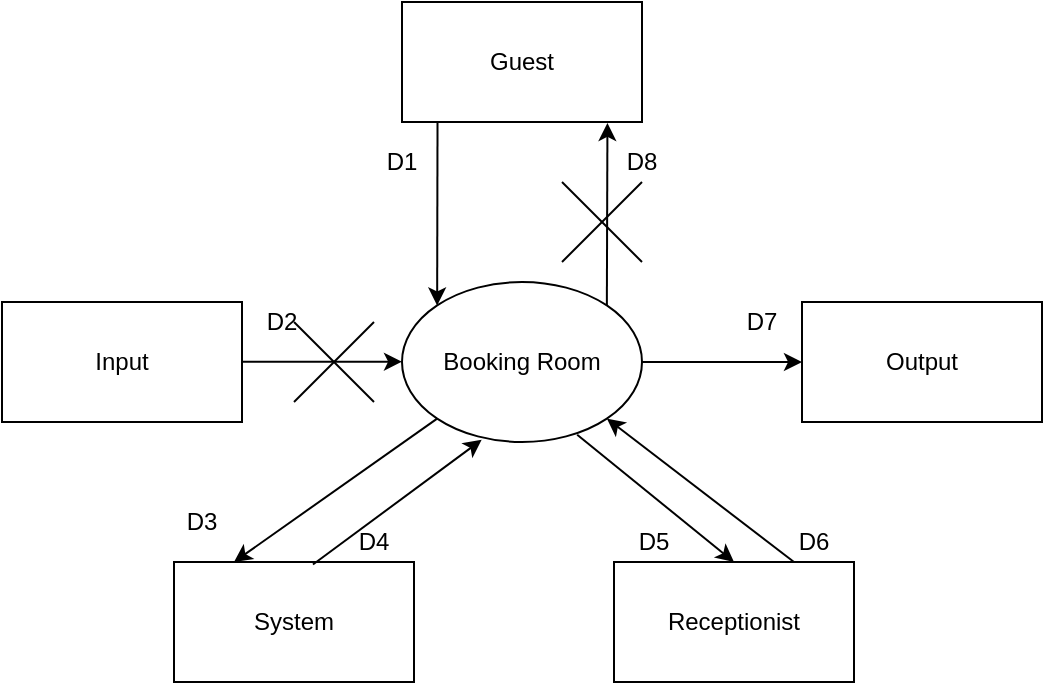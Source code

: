<mxfile version="20.8.16" type="device" pages="19"><diagram name="Booking room" id="Q7GwOhhuQpNBO6kN9YlQ"><mxGraphModel dx="1276" dy="606" grid="1" gridSize="10" guides="1" tooltips="1" connect="1" arrows="1" fold="1" page="1" pageScale="1" pageWidth="827" pageHeight="1169" math="0" shadow="0"><root><mxCell id="0"/><mxCell id="1" parent="0"/><mxCell id="FMrtKW8SfRQ3bYCZrv_k-1" value="Guest" style="rounded=0;whiteSpace=wrap;html=1;" parent="1" vertex="1"><mxGeometry x="354" y="140" width="120" height="60" as="geometry"/></mxCell><mxCell id="FMrtKW8SfRQ3bYCZrv_k-2" value="Booking Room" style="ellipse;whiteSpace=wrap;html=1;" parent="1" vertex="1"><mxGeometry x="354" y="280" width="120" height="80" as="geometry"/></mxCell><mxCell id="FMrtKW8SfRQ3bYCZrv_k-3" value="System" style="rounded=0;whiteSpace=wrap;html=1;" parent="1" vertex="1"><mxGeometry x="240" y="420" width="120" height="60" as="geometry"/></mxCell><mxCell id="FMrtKW8SfRQ3bYCZrv_k-4" value="Output" style="rounded=0;whiteSpace=wrap;html=1;" parent="1" vertex="1"><mxGeometry x="554" y="290" width="120" height="60" as="geometry"/></mxCell><mxCell id="FMrtKW8SfRQ3bYCZrv_k-5" value="Input" style="rounded=0;whiteSpace=wrap;html=1;" parent="1" vertex="1"><mxGeometry x="154" y="290" width="120" height="60" as="geometry"/></mxCell><mxCell id="FMrtKW8SfRQ3bYCZrv_k-6" value="" style="endArrow=classic;html=1;rounded=0;exitX=0.148;exitY=1.002;exitDx=0;exitDy=0;entryX=0;entryY=0;entryDx=0;entryDy=0;exitPerimeter=0;" parent="1" source="FMrtKW8SfRQ3bYCZrv_k-1" target="FMrtKW8SfRQ3bYCZrv_k-2" edge="1"><mxGeometry width="50" height="50" relative="1" as="geometry"><mxPoint x="424" y="400" as="sourcePoint"/><mxPoint x="474" y="350" as="targetPoint"/></mxGeometry></mxCell><mxCell id="FMrtKW8SfRQ3bYCZrv_k-8" value="" style="endArrow=classic;html=1;rounded=0;entryX=0.332;entryY=0.986;entryDx=0;entryDy=0;exitX=0.579;exitY=0.021;exitDx=0;exitDy=0;entryPerimeter=0;exitPerimeter=0;" parent="1" source="FMrtKW8SfRQ3bYCZrv_k-3" target="FMrtKW8SfRQ3bYCZrv_k-2" edge="1"><mxGeometry width="50" height="50" relative="1" as="geometry"><mxPoint x="372" y="440" as="sourcePoint"/><mxPoint x="444" y="340" as="targetPoint"/></mxGeometry></mxCell><mxCell id="FMrtKW8SfRQ3bYCZrv_k-9" value="" style="endArrow=classic;html=1;rounded=0;entryX=0.856;entryY=1.008;entryDx=0;entryDy=0;exitX=1;exitY=0;exitDx=0;exitDy=0;entryPerimeter=0;" parent="1" source="FMrtKW8SfRQ3bYCZrv_k-2" target="FMrtKW8SfRQ3bYCZrv_k-1" edge="1"><mxGeometry width="50" height="50" relative="1" as="geometry"><mxPoint x="454" y="292" as="sourcePoint"/><mxPoint x="455.734" y="200.004" as="targetPoint"/></mxGeometry></mxCell><mxCell id="FMrtKW8SfRQ3bYCZrv_k-10" value="" style="endArrow=classic;html=1;rounded=0;exitX=1;exitY=0.5;exitDx=0;exitDy=0;entryX=0;entryY=0.5;entryDx=0;entryDy=0;" parent="1" source="FMrtKW8SfRQ3bYCZrv_k-2" target="FMrtKW8SfRQ3bYCZrv_k-4" edge="1"><mxGeometry width="50" height="50" relative="1" as="geometry"><mxPoint x="424" y="330" as="sourcePoint"/><mxPoint x="474" y="280" as="targetPoint"/></mxGeometry></mxCell><mxCell id="FMrtKW8SfRQ3bYCZrv_k-11" value="" style="endArrow=classic;html=1;rounded=0;exitX=1;exitY=0.5;exitDx=0;exitDy=0;entryX=0;entryY=0.5;entryDx=0;entryDy=0;" parent="1" edge="1"><mxGeometry width="50" height="50" relative="1" as="geometry"><mxPoint x="274" y="319.83" as="sourcePoint"/><mxPoint x="354" y="319.83" as="targetPoint"/></mxGeometry></mxCell><mxCell id="FMrtKW8SfRQ3bYCZrv_k-12" value="D1" style="text;html=1;strokeColor=none;fillColor=none;align=center;verticalAlign=middle;whiteSpace=wrap;rounded=0;" parent="1" vertex="1"><mxGeometry x="334" y="200" width="40" height="40" as="geometry"/></mxCell><mxCell id="FMrtKW8SfRQ3bYCZrv_k-13" value="D2" style="text;html=1;strokeColor=none;fillColor=none;align=center;verticalAlign=middle;whiteSpace=wrap;rounded=0;" parent="1" vertex="1"><mxGeometry x="274" y="280" width="40" height="40" as="geometry"/></mxCell><mxCell id="FMrtKW8SfRQ3bYCZrv_k-14" value="D3" style="text;html=1;strokeColor=none;fillColor=none;align=center;verticalAlign=middle;whiteSpace=wrap;rounded=0;" parent="1" vertex="1"><mxGeometry x="234" y="380" width="40" height="40" as="geometry"/></mxCell><mxCell id="FMrtKW8SfRQ3bYCZrv_k-15" value="D4" style="text;html=1;strokeColor=none;fillColor=none;align=center;verticalAlign=middle;whiteSpace=wrap;rounded=0;" parent="1" vertex="1"><mxGeometry x="320" y="390" width="40" height="40" as="geometry"/></mxCell><mxCell id="FMrtKW8SfRQ3bYCZrv_k-16" value="D7" style="text;html=1;strokeColor=none;fillColor=none;align=center;verticalAlign=middle;whiteSpace=wrap;rounded=0;" parent="1" vertex="1"><mxGeometry x="514" y="280" width="40" height="40" as="geometry"/></mxCell><mxCell id="FMrtKW8SfRQ3bYCZrv_k-17" value="D8" style="text;html=1;strokeColor=none;fillColor=none;align=center;verticalAlign=middle;whiteSpace=wrap;rounded=0;" parent="1" vertex="1"><mxGeometry x="454" y="200" width="40" height="40" as="geometry"/></mxCell><mxCell id="FMrtKW8SfRQ3bYCZrv_k-18" value="" style="endArrow=none;html=1;rounded=0;" parent="1" edge="1"><mxGeometry width="50" height="50" relative="1" as="geometry"><mxPoint x="300" y="340" as="sourcePoint"/><mxPoint x="340" y="300" as="targetPoint"/></mxGeometry></mxCell><mxCell id="FMrtKW8SfRQ3bYCZrv_k-19" value="" style="endArrow=none;html=1;rounded=0;" parent="1" edge="1"><mxGeometry width="50" height="50" relative="1" as="geometry"><mxPoint x="340" y="340" as="sourcePoint"/><mxPoint x="300" y="300" as="targetPoint"/></mxGeometry></mxCell><mxCell id="FMrtKW8SfRQ3bYCZrv_k-20" value="" style="endArrow=none;html=1;rounded=0;" parent="1" edge="1"><mxGeometry width="50" height="50" relative="1" as="geometry"><mxPoint x="434" y="270" as="sourcePoint"/><mxPoint x="474" y="230" as="targetPoint"/></mxGeometry></mxCell><mxCell id="FMrtKW8SfRQ3bYCZrv_k-21" value="" style="endArrow=none;html=1;rounded=0;" parent="1" edge="1"><mxGeometry width="50" height="50" relative="1" as="geometry"><mxPoint x="474" y="270" as="sourcePoint"/><mxPoint x="434" y="230" as="targetPoint"/><Array as="points"/></mxGeometry></mxCell><mxCell id="FMrtKW8SfRQ3bYCZrv_k-22" value="Receptionist" style="rounded=0;whiteSpace=wrap;html=1;" parent="1" vertex="1"><mxGeometry x="460" y="420" width="120" height="60" as="geometry"/></mxCell><mxCell id="FMrtKW8SfRQ3bYCZrv_k-23" value="" style="endArrow=classic;html=1;rounded=0;entryX=0.25;entryY=0;entryDx=0;entryDy=0;exitX=0;exitY=1;exitDx=0;exitDy=0;" parent="1" source="FMrtKW8SfRQ3bYCZrv_k-2" target="FMrtKW8SfRQ3bYCZrv_k-3" edge="1"><mxGeometry width="50" height="50" relative="1" as="geometry"><mxPoint x="400" y="350" as="sourcePoint"/><mxPoint x="440" y="300" as="targetPoint"/></mxGeometry></mxCell><mxCell id="FMrtKW8SfRQ3bYCZrv_k-24" value="" style="endArrow=classic;html=1;rounded=0;entryX=0.5;entryY=0;entryDx=0;entryDy=0;exitX=0.73;exitY=0.955;exitDx=0;exitDy=0;exitPerimeter=0;" parent="1" source="FMrtKW8SfRQ3bYCZrv_k-2" target="FMrtKW8SfRQ3bYCZrv_k-22" edge="1"><mxGeometry width="50" height="50" relative="1" as="geometry"><mxPoint x="266.44" y="430.36" as="sourcePoint"/><mxPoint x="381.574" y="358.284" as="targetPoint"/></mxGeometry></mxCell><mxCell id="FMrtKW8SfRQ3bYCZrv_k-25" value="" style="endArrow=classic;html=1;rounded=0;entryX=1;entryY=1;entryDx=0;entryDy=0;exitX=0.75;exitY=0;exitDx=0;exitDy=0;" parent="1" source="FMrtKW8SfRQ3bYCZrv_k-22" target="FMrtKW8SfRQ3bYCZrv_k-2" edge="1"><mxGeometry width="50" height="50" relative="1" as="geometry"><mxPoint x="266.44" y="430.36" as="sourcePoint"/><mxPoint x="381.574" y="358.284" as="targetPoint"/></mxGeometry></mxCell><mxCell id="FMrtKW8SfRQ3bYCZrv_k-26" value="D5" style="text;html=1;strokeColor=none;fillColor=none;align=center;verticalAlign=middle;whiteSpace=wrap;rounded=0;" parent="1" vertex="1"><mxGeometry x="460" y="390" width="40" height="40" as="geometry"/></mxCell><mxCell id="FMrtKW8SfRQ3bYCZrv_k-27" value="D6" style="text;html=1;strokeColor=none;fillColor=none;align=center;verticalAlign=middle;whiteSpace=wrap;rounded=0;" parent="1" vertex="1"><mxGeometry x="540" y="390" width="40" height="40" as="geometry"/></mxCell></root></mxGraphModel></diagram><diagram id="3PZVoU8jABgoNOv1lfhK" name="See guest information'"><mxGraphModel dx="1276" dy="606" grid="1" gridSize="10" guides="1" tooltips="1" connect="1" arrows="1" fold="1" page="1" pageScale="1" pageWidth="827" pageHeight="1169" math="0" shadow="0"><root><mxCell id="0"/><mxCell id="1" parent="0"/><mxCell id="D5b85fcfQLhLY8D0PK3i-1" value="Receptionist" style="rounded=0;whiteSpace=wrap;html=1;" parent="1" vertex="1"><mxGeometry x="354" y="140" width="120" height="60" as="geometry"/></mxCell><mxCell id="D5b85fcfQLhLY8D0PK3i-2" value="See Guest Information" style="ellipse;whiteSpace=wrap;html=1;" parent="1" vertex="1"><mxGeometry x="354" y="280" width="120" height="80" as="geometry"/></mxCell><mxCell id="D5b85fcfQLhLY8D0PK3i-3" value="System" style="rounded=0;whiteSpace=wrap;html=1;" parent="1" vertex="1"><mxGeometry x="354" y="440" width="120" height="60" as="geometry"/></mxCell><mxCell id="D5b85fcfQLhLY8D0PK3i-4" value="Output" style="rounded=0;whiteSpace=wrap;html=1;" parent="1" vertex="1"><mxGeometry x="554" y="290" width="120" height="60" as="geometry"/></mxCell><mxCell id="D5b85fcfQLhLY8D0PK3i-5" value="Input" style="rounded=0;whiteSpace=wrap;html=1;" parent="1" vertex="1"><mxGeometry x="154" y="290" width="120" height="60" as="geometry"/></mxCell><mxCell id="D5b85fcfQLhLY8D0PK3i-6" value="" style="endArrow=classic;html=1;rounded=0;exitX=0.148;exitY=1.002;exitDx=0;exitDy=0;entryX=0;entryY=0;entryDx=0;entryDy=0;exitPerimeter=0;" parent="1" source="D5b85fcfQLhLY8D0PK3i-1" target="D5b85fcfQLhLY8D0PK3i-2" edge="1"><mxGeometry width="50" height="50" relative="1" as="geometry"><mxPoint x="424" y="400" as="sourcePoint"/><mxPoint x="474" y="350" as="targetPoint"/></mxGeometry></mxCell><mxCell id="D5b85fcfQLhLY8D0PK3i-7" value="" style="endArrow=classic;html=1;rounded=0;exitX=1;exitY=1;exitDx=0;exitDy=0;" parent="1" source="D5b85fcfQLhLY8D0PK3i-2" edge="1"><mxGeometry width="50" height="50" relative="1" as="geometry"><mxPoint x="447.03" y="350" as="sourcePoint"/><mxPoint x="456" y="440" as="targetPoint"/></mxGeometry></mxCell><mxCell id="D5b85fcfQLhLY8D0PK3i-8" value="" style="endArrow=classic;html=1;rounded=0;entryX=0;entryY=1;entryDx=0;entryDy=0;exitX=0.137;exitY=0.006;exitDx=0;exitDy=0;exitPerimeter=0;" parent="1" source="D5b85fcfQLhLY8D0PK3i-3" target="D5b85fcfQLhLY8D0PK3i-2" edge="1"><mxGeometry width="50" height="50" relative="1" as="geometry"><mxPoint x="372" y="440" as="sourcePoint"/><mxPoint x="444" y="340" as="targetPoint"/></mxGeometry></mxCell><mxCell id="D5b85fcfQLhLY8D0PK3i-9" value="" style="endArrow=classic;html=1;rounded=0;entryX=0.856;entryY=1.008;entryDx=0;entryDy=0;exitX=1;exitY=0;exitDx=0;exitDy=0;entryPerimeter=0;" parent="1" source="D5b85fcfQLhLY8D0PK3i-2" target="D5b85fcfQLhLY8D0PK3i-1" edge="1"><mxGeometry width="50" height="50" relative="1" as="geometry"><mxPoint x="454" y="292" as="sourcePoint"/><mxPoint x="455.734" y="200.004" as="targetPoint"/></mxGeometry></mxCell><mxCell id="D5b85fcfQLhLY8D0PK3i-10" value="" style="endArrow=classic;html=1;rounded=0;exitX=1;exitY=0.5;exitDx=0;exitDy=0;entryX=0;entryY=0.5;entryDx=0;entryDy=0;" parent="1" source="D5b85fcfQLhLY8D0PK3i-2" target="D5b85fcfQLhLY8D0PK3i-4" edge="1"><mxGeometry width="50" height="50" relative="1" as="geometry"><mxPoint x="424" y="330" as="sourcePoint"/><mxPoint x="474" y="280" as="targetPoint"/></mxGeometry></mxCell><mxCell id="D5b85fcfQLhLY8D0PK3i-11" value="" style="endArrow=classic;html=1;rounded=0;exitX=1;exitY=0.5;exitDx=0;exitDy=0;entryX=0;entryY=0.5;entryDx=0;entryDy=0;" parent="1" edge="1"><mxGeometry width="50" height="50" relative="1" as="geometry"><mxPoint x="274" y="319.83" as="sourcePoint"/><mxPoint x="354" y="319.83" as="targetPoint"/></mxGeometry></mxCell><mxCell id="D5b85fcfQLhLY8D0PK3i-12" value="D1" style="text;html=1;strokeColor=none;fillColor=none;align=center;verticalAlign=middle;whiteSpace=wrap;rounded=0;" parent="1" vertex="1"><mxGeometry x="334" y="200" width="40" height="40" as="geometry"/></mxCell><mxCell id="D5b85fcfQLhLY8D0PK3i-13" value="D2" style="text;html=1;strokeColor=none;fillColor=none;align=center;verticalAlign=middle;whiteSpace=wrap;rounded=0;" parent="1" vertex="1"><mxGeometry x="274" y="280" width="40" height="40" as="geometry"/></mxCell><mxCell id="D5b85fcfQLhLY8D0PK3i-14" value="D3" style="text;html=1;strokeColor=none;fillColor=none;align=center;verticalAlign=middle;whiteSpace=wrap;rounded=0;" parent="1" vertex="1"><mxGeometry x="334" y="400" width="40" height="40" as="geometry"/></mxCell><mxCell id="D5b85fcfQLhLY8D0PK3i-15" value="D4" style="text;html=1;strokeColor=none;fillColor=none;align=center;verticalAlign=middle;whiteSpace=wrap;rounded=0;" parent="1" vertex="1"><mxGeometry x="454" y="400" width="40" height="40" as="geometry"/></mxCell><mxCell id="D5b85fcfQLhLY8D0PK3i-16" value="D5" style="text;html=1;strokeColor=none;fillColor=none;align=center;verticalAlign=middle;whiteSpace=wrap;rounded=0;" parent="1" vertex="1"><mxGeometry x="514" y="280" width="40" height="40" as="geometry"/></mxCell><mxCell id="D5b85fcfQLhLY8D0PK3i-17" value="D6" style="text;html=1;strokeColor=none;fillColor=none;align=center;verticalAlign=middle;whiteSpace=wrap;rounded=0;" parent="1" vertex="1"><mxGeometry x="454" y="200" width="40" height="40" as="geometry"/></mxCell><mxCell id="D5b85fcfQLhLY8D0PK3i-18" value="" style="endArrow=none;html=1;rounded=0;" parent="1" edge="1"><mxGeometry width="50" height="50" relative="1" as="geometry"><mxPoint x="300" y="340" as="sourcePoint"/><mxPoint x="340" y="300" as="targetPoint"/></mxGeometry></mxCell><mxCell id="D5b85fcfQLhLY8D0PK3i-19" value="" style="endArrow=none;html=1;rounded=0;" parent="1" edge="1"><mxGeometry width="50" height="50" relative="1" as="geometry"><mxPoint x="340" y="340" as="sourcePoint"/><mxPoint x="300" y="300" as="targetPoint"/></mxGeometry></mxCell></root></mxGraphModel></diagram><diagram id="qmzTigmDT1ekiOR4RlL3" name="Check dairy task"><mxGraphModel dx="1276" dy="606" grid="1" gridSize="10" guides="1" tooltips="1" connect="1" arrows="1" fold="1" page="1" pageScale="1" pageWidth="827" pageHeight="1169" math="0" shadow="0"><root><mxCell id="0"/><mxCell id="1" parent="0"/><mxCell id="RIwSj44pVUjSXzkWQZ4o-1" value="Employee" style="rounded=0;whiteSpace=wrap;html=1;" parent="1" vertex="1"><mxGeometry x="354" y="140" width="120" height="60" as="geometry"/></mxCell><mxCell id="RIwSj44pVUjSXzkWQZ4o-2" value="Check dairy task" style="ellipse;whiteSpace=wrap;html=1;" parent="1" vertex="1"><mxGeometry x="354" y="280" width="120" height="80" as="geometry"/></mxCell><mxCell id="RIwSj44pVUjSXzkWQZ4o-3" value="System" style="rounded=0;whiteSpace=wrap;html=1;" parent="1" vertex="1"><mxGeometry x="354" y="440" width="120" height="60" as="geometry"/></mxCell><mxCell id="RIwSj44pVUjSXzkWQZ4o-4" value="Output" style="rounded=0;whiteSpace=wrap;html=1;" parent="1" vertex="1"><mxGeometry x="554" y="290" width="120" height="60" as="geometry"/></mxCell><mxCell id="RIwSj44pVUjSXzkWQZ4o-5" value="Input" style="rounded=0;whiteSpace=wrap;html=1;" parent="1" vertex="1"><mxGeometry x="154" y="290" width="120" height="60" as="geometry"/></mxCell><mxCell id="RIwSj44pVUjSXzkWQZ4o-6" value="" style="endArrow=classic;html=1;rounded=0;exitX=0.148;exitY=1.002;exitDx=0;exitDy=0;entryX=0;entryY=0;entryDx=0;entryDy=0;exitPerimeter=0;" parent="1" source="RIwSj44pVUjSXzkWQZ4o-1" target="RIwSj44pVUjSXzkWQZ4o-2" edge="1"><mxGeometry width="50" height="50" relative="1" as="geometry"><mxPoint x="424" y="400" as="sourcePoint"/><mxPoint x="474" y="350" as="targetPoint"/></mxGeometry></mxCell><mxCell id="RIwSj44pVUjSXzkWQZ4o-7" value="" style="endArrow=classic;html=1;rounded=0;exitX=1;exitY=1;exitDx=0;exitDy=0;" parent="1" source="RIwSj44pVUjSXzkWQZ4o-2" edge="1"><mxGeometry width="50" height="50" relative="1" as="geometry"><mxPoint x="447.03" y="350" as="sourcePoint"/><mxPoint x="456" y="440" as="targetPoint"/></mxGeometry></mxCell><mxCell id="RIwSj44pVUjSXzkWQZ4o-8" value="" style="endArrow=classic;html=1;rounded=0;entryX=0;entryY=1;entryDx=0;entryDy=0;exitX=0.137;exitY=0.006;exitDx=0;exitDy=0;exitPerimeter=0;" parent="1" source="RIwSj44pVUjSXzkWQZ4o-3" target="RIwSj44pVUjSXzkWQZ4o-2" edge="1"><mxGeometry width="50" height="50" relative="1" as="geometry"><mxPoint x="372" y="440" as="sourcePoint"/><mxPoint x="444" y="340" as="targetPoint"/></mxGeometry></mxCell><mxCell id="RIwSj44pVUjSXzkWQZ4o-9" value="" style="endArrow=classic;html=1;rounded=0;entryX=0.856;entryY=1.008;entryDx=0;entryDy=0;exitX=1;exitY=0;exitDx=0;exitDy=0;entryPerimeter=0;" parent="1" source="RIwSj44pVUjSXzkWQZ4o-2" target="RIwSj44pVUjSXzkWQZ4o-1" edge="1"><mxGeometry width="50" height="50" relative="1" as="geometry"><mxPoint x="454" y="292" as="sourcePoint"/><mxPoint x="455.734" y="200.004" as="targetPoint"/></mxGeometry></mxCell><mxCell id="RIwSj44pVUjSXzkWQZ4o-10" value="" style="endArrow=classic;html=1;rounded=0;exitX=1;exitY=0.5;exitDx=0;exitDy=0;entryX=0;entryY=0.5;entryDx=0;entryDy=0;" parent="1" source="RIwSj44pVUjSXzkWQZ4o-2" target="RIwSj44pVUjSXzkWQZ4o-4" edge="1"><mxGeometry width="50" height="50" relative="1" as="geometry"><mxPoint x="424" y="330" as="sourcePoint"/><mxPoint x="474" y="280" as="targetPoint"/></mxGeometry></mxCell><mxCell id="RIwSj44pVUjSXzkWQZ4o-11" value="" style="endArrow=classic;html=1;rounded=0;exitX=1;exitY=0.5;exitDx=0;exitDy=0;entryX=0;entryY=0.5;entryDx=0;entryDy=0;" parent="1" edge="1"><mxGeometry width="50" height="50" relative="1" as="geometry"><mxPoint x="274" y="319.83" as="sourcePoint"/><mxPoint x="354" y="319.83" as="targetPoint"/></mxGeometry></mxCell><mxCell id="RIwSj44pVUjSXzkWQZ4o-12" value="D1" style="text;html=1;strokeColor=none;fillColor=none;align=center;verticalAlign=middle;whiteSpace=wrap;rounded=0;" parent="1" vertex="1"><mxGeometry x="334" y="200" width="40" height="40" as="geometry"/></mxCell><mxCell id="RIwSj44pVUjSXzkWQZ4o-13" value="D2" style="text;html=1;strokeColor=none;fillColor=none;align=center;verticalAlign=middle;whiteSpace=wrap;rounded=0;" parent="1" vertex="1"><mxGeometry x="274" y="280" width="40" height="40" as="geometry"/></mxCell><mxCell id="RIwSj44pVUjSXzkWQZ4o-14" value="D3" style="text;html=1;strokeColor=none;fillColor=none;align=center;verticalAlign=middle;whiteSpace=wrap;rounded=0;" parent="1" vertex="1"><mxGeometry x="334" y="400" width="40" height="40" as="geometry"/></mxCell><mxCell id="RIwSj44pVUjSXzkWQZ4o-15" value="D4" style="text;html=1;strokeColor=none;fillColor=none;align=center;verticalAlign=middle;whiteSpace=wrap;rounded=0;" parent="1" vertex="1"><mxGeometry x="454" y="400" width="40" height="40" as="geometry"/></mxCell><mxCell id="RIwSj44pVUjSXzkWQZ4o-16" value="D5" style="text;html=1;strokeColor=none;fillColor=none;align=center;verticalAlign=middle;whiteSpace=wrap;rounded=0;" parent="1" vertex="1"><mxGeometry x="514" y="280" width="40" height="40" as="geometry"/></mxCell><mxCell id="RIwSj44pVUjSXzkWQZ4o-17" value="D6" style="text;html=1;strokeColor=none;fillColor=none;align=center;verticalAlign=middle;whiteSpace=wrap;rounded=0;" parent="1" vertex="1"><mxGeometry x="454" y="200" width="40" height="40" as="geometry"/></mxCell><mxCell id="RIwSj44pVUjSXzkWQZ4o-18" value="" style="endArrow=none;html=1;rounded=0;" parent="1" edge="1"><mxGeometry width="50" height="50" relative="1" as="geometry"><mxPoint x="300" y="340" as="sourcePoint"/><mxPoint x="340" y="300" as="targetPoint"/></mxGeometry></mxCell><mxCell id="RIwSj44pVUjSXzkWQZ4o-19" value="" style="endArrow=none;html=1;rounded=0;" parent="1" edge="1"><mxGeometry width="50" height="50" relative="1" as="geometry"><mxPoint x="340" y="340" as="sourcePoint"/><mxPoint x="300" y="300" as="targetPoint"/></mxGeometry></mxCell></root></mxGraphModel></diagram><diagram id="0KqhDDfPfyOFCUxzJ4v_" name="Check the events"><mxGraphModel dx="1276" dy="606" grid="1" gridSize="10" guides="1" tooltips="1" connect="1" arrows="1" fold="1" page="1" pageScale="1" pageWidth="827" pageHeight="1169" math="0" shadow="0"><root><mxCell id="0"/><mxCell id="1" parent="0"/><mxCell id="oZUescadmErqdMI0tPgI-1" value="Guest" style="rounded=0;whiteSpace=wrap;html=1;" parent="1" vertex="1"><mxGeometry x="354" y="140" width="120" height="60" as="geometry"/></mxCell><mxCell id="oZUescadmErqdMI0tPgI-2" value="Check The Events" style="ellipse;whiteSpace=wrap;html=1;" parent="1" vertex="1"><mxGeometry x="354" y="280" width="120" height="80" as="geometry"/></mxCell><mxCell id="oZUescadmErqdMI0tPgI-3" value="System" style="rounded=0;whiteSpace=wrap;html=1;" parent="1" vertex="1"><mxGeometry x="354" y="440" width="120" height="60" as="geometry"/></mxCell><mxCell id="oZUescadmErqdMI0tPgI-4" value="Output" style="rounded=0;whiteSpace=wrap;html=1;" parent="1" vertex="1"><mxGeometry x="554" y="290" width="120" height="60" as="geometry"/></mxCell><mxCell id="oZUescadmErqdMI0tPgI-5" value="Input" style="rounded=0;whiteSpace=wrap;html=1;" parent="1" vertex="1"><mxGeometry x="154" y="290" width="120" height="60" as="geometry"/></mxCell><mxCell id="oZUescadmErqdMI0tPgI-6" value="" style="endArrow=classic;html=1;rounded=0;exitX=0.148;exitY=1.002;exitDx=0;exitDy=0;entryX=0;entryY=0;entryDx=0;entryDy=0;exitPerimeter=0;" parent="1" source="oZUescadmErqdMI0tPgI-1" target="oZUescadmErqdMI0tPgI-2" edge="1"><mxGeometry width="50" height="50" relative="1" as="geometry"><mxPoint x="424" y="400" as="sourcePoint"/><mxPoint x="474" y="350" as="targetPoint"/></mxGeometry></mxCell><mxCell id="oZUescadmErqdMI0tPgI-7" value="" style="endArrow=classic;html=1;rounded=0;exitX=1;exitY=1;exitDx=0;exitDy=0;" parent="1" source="oZUescadmErqdMI0tPgI-2" edge="1"><mxGeometry width="50" height="50" relative="1" as="geometry"><mxPoint x="447.03" y="350" as="sourcePoint"/><mxPoint x="456" y="440" as="targetPoint"/></mxGeometry></mxCell><mxCell id="oZUescadmErqdMI0tPgI-8" value="" style="endArrow=classic;html=1;rounded=0;entryX=0;entryY=1;entryDx=0;entryDy=0;exitX=0.137;exitY=0.006;exitDx=0;exitDy=0;exitPerimeter=0;" parent="1" source="oZUescadmErqdMI0tPgI-3" target="oZUescadmErqdMI0tPgI-2" edge="1"><mxGeometry width="50" height="50" relative="1" as="geometry"><mxPoint x="372" y="440" as="sourcePoint"/><mxPoint x="444" y="340" as="targetPoint"/></mxGeometry></mxCell><mxCell id="oZUescadmErqdMI0tPgI-9" value="" style="endArrow=classic;html=1;rounded=0;entryX=0.856;entryY=1.008;entryDx=0;entryDy=0;exitX=1;exitY=0;exitDx=0;exitDy=0;entryPerimeter=0;" parent="1" source="oZUescadmErqdMI0tPgI-2" target="oZUescadmErqdMI0tPgI-1" edge="1"><mxGeometry width="50" height="50" relative="1" as="geometry"><mxPoint x="454" y="292" as="sourcePoint"/><mxPoint x="455.734" y="200.004" as="targetPoint"/></mxGeometry></mxCell><mxCell id="oZUescadmErqdMI0tPgI-10" value="" style="endArrow=classic;html=1;rounded=0;exitX=1;exitY=0.5;exitDx=0;exitDy=0;entryX=0;entryY=0.5;entryDx=0;entryDy=0;" parent="1" source="oZUescadmErqdMI0tPgI-2" target="oZUescadmErqdMI0tPgI-4" edge="1"><mxGeometry width="50" height="50" relative="1" as="geometry"><mxPoint x="424" y="330" as="sourcePoint"/><mxPoint x="474" y="280" as="targetPoint"/></mxGeometry></mxCell><mxCell id="oZUescadmErqdMI0tPgI-11" value="" style="endArrow=classic;html=1;rounded=0;exitX=1;exitY=0.5;exitDx=0;exitDy=0;entryX=0;entryY=0.5;entryDx=0;entryDy=0;" parent="1" edge="1"><mxGeometry width="50" height="50" relative="1" as="geometry"><mxPoint x="274" y="319.83" as="sourcePoint"/><mxPoint x="354" y="319.83" as="targetPoint"/></mxGeometry></mxCell><mxCell id="oZUescadmErqdMI0tPgI-12" value="D1" style="text;html=1;strokeColor=none;fillColor=none;align=center;verticalAlign=middle;whiteSpace=wrap;rounded=0;" parent="1" vertex="1"><mxGeometry x="334" y="200" width="40" height="40" as="geometry"/></mxCell><mxCell id="oZUescadmErqdMI0tPgI-13" value="D2" style="text;html=1;strokeColor=none;fillColor=none;align=center;verticalAlign=middle;whiteSpace=wrap;rounded=0;" parent="1" vertex="1"><mxGeometry x="274" y="280" width="40" height="40" as="geometry"/></mxCell><mxCell id="oZUescadmErqdMI0tPgI-14" value="D3" style="text;html=1;strokeColor=none;fillColor=none;align=center;verticalAlign=middle;whiteSpace=wrap;rounded=0;" parent="1" vertex="1"><mxGeometry x="334" y="400" width="40" height="40" as="geometry"/></mxCell><mxCell id="oZUescadmErqdMI0tPgI-15" value="D4" style="text;html=1;strokeColor=none;fillColor=none;align=center;verticalAlign=middle;whiteSpace=wrap;rounded=0;" parent="1" vertex="1"><mxGeometry x="454" y="400" width="40" height="40" as="geometry"/></mxCell><mxCell id="oZUescadmErqdMI0tPgI-16" value="D5" style="text;html=1;strokeColor=none;fillColor=none;align=center;verticalAlign=middle;whiteSpace=wrap;rounded=0;" parent="1" vertex="1"><mxGeometry x="514" y="280" width="40" height="40" as="geometry"/></mxCell><mxCell id="oZUescadmErqdMI0tPgI-17" value="D6" style="text;html=1;strokeColor=none;fillColor=none;align=center;verticalAlign=middle;whiteSpace=wrap;rounded=0;" parent="1" vertex="1"><mxGeometry x="454" y="200" width="40" height="40" as="geometry"/></mxCell><mxCell id="oZUescadmErqdMI0tPgI-18" value="" style="endArrow=none;html=1;rounded=0;" parent="1" edge="1"><mxGeometry width="50" height="50" relative="1" as="geometry"><mxPoint x="300" y="340" as="sourcePoint"/><mxPoint x="340" y="300" as="targetPoint"/></mxGeometry></mxCell><mxCell id="oZUescadmErqdMI0tPgI-19" value="" style="endArrow=none;html=1;rounded=0;" parent="1" edge="1"><mxGeometry width="50" height="50" relative="1" as="geometry"><mxPoint x="340" y="340" as="sourcePoint"/><mxPoint x="300" y="300" as="targetPoint"/></mxGeometry></mxCell></root></mxGraphModel></diagram><diagram id="LO56Z85jDJdEucqWUXNM" name="Change salary"><mxGraphModel dx="1276" dy="606" grid="1" gridSize="10" guides="1" tooltips="1" connect="1" arrows="1" fold="1" page="1" pageScale="1" pageWidth="827" pageHeight="1169" math="0" shadow="0"><root><mxCell id="0"/><mxCell id="1" parent="0"/><mxCell id="771IxBNppIT_xsES0Y4b-1" value="Manager" style="rounded=0;whiteSpace=wrap;html=1;" parent="1" vertex="1"><mxGeometry x="354" y="140" width="120" height="60" as="geometry"/></mxCell><mxCell id="771IxBNppIT_xsES0Y4b-2" value="Change Salary" style="ellipse;whiteSpace=wrap;html=1;" parent="1" vertex="1"><mxGeometry x="354" y="280" width="120" height="80" as="geometry"/></mxCell><mxCell id="771IxBNppIT_xsES0Y4b-3" value="System" style="rounded=0;whiteSpace=wrap;html=1;" parent="1" vertex="1"><mxGeometry x="354" y="440" width="120" height="60" as="geometry"/></mxCell><mxCell id="771IxBNppIT_xsES0Y4b-4" value="Output" style="rounded=0;whiteSpace=wrap;html=1;" parent="1" vertex="1"><mxGeometry x="554" y="290" width="120" height="60" as="geometry"/></mxCell><mxCell id="771IxBNppIT_xsES0Y4b-5" value="Input" style="rounded=0;whiteSpace=wrap;html=1;" parent="1" vertex="1"><mxGeometry x="154" y="290" width="120" height="60" as="geometry"/></mxCell><mxCell id="771IxBNppIT_xsES0Y4b-6" value="" style="endArrow=classic;html=1;rounded=0;exitX=0.148;exitY=1.002;exitDx=0;exitDy=0;entryX=0;entryY=0;entryDx=0;entryDy=0;exitPerimeter=0;" parent="1" source="771IxBNppIT_xsES0Y4b-1" target="771IxBNppIT_xsES0Y4b-2" edge="1"><mxGeometry width="50" height="50" relative="1" as="geometry"><mxPoint x="424" y="400" as="sourcePoint"/><mxPoint x="474" y="350" as="targetPoint"/></mxGeometry></mxCell><mxCell id="771IxBNppIT_xsES0Y4b-7" value="" style="endArrow=classic;html=1;rounded=0;exitX=1;exitY=1;exitDx=0;exitDy=0;" parent="1" source="771IxBNppIT_xsES0Y4b-2" edge="1"><mxGeometry width="50" height="50" relative="1" as="geometry"><mxPoint x="447.03" y="350" as="sourcePoint"/><mxPoint x="456" y="440" as="targetPoint"/></mxGeometry></mxCell><mxCell id="771IxBNppIT_xsES0Y4b-8" value="" style="endArrow=classic;html=1;rounded=0;entryX=0;entryY=1;entryDx=0;entryDy=0;exitX=0.137;exitY=0.006;exitDx=0;exitDy=0;exitPerimeter=0;" parent="1" source="771IxBNppIT_xsES0Y4b-3" target="771IxBNppIT_xsES0Y4b-2" edge="1"><mxGeometry width="50" height="50" relative="1" as="geometry"><mxPoint x="372" y="440" as="sourcePoint"/><mxPoint x="444" y="340" as="targetPoint"/></mxGeometry></mxCell><mxCell id="771IxBNppIT_xsES0Y4b-9" value="" style="endArrow=classic;html=1;rounded=0;entryX=0.856;entryY=1.008;entryDx=0;entryDy=0;exitX=1;exitY=0;exitDx=0;exitDy=0;entryPerimeter=0;" parent="1" source="771IxBNppIT_xsES0Y4b-2" target="771IxBNppIT_xsES0Y4b-1" edge="1"><mxGeometry width="50" height="50" relative="1" as="geometry"><mxPoint x="454" y="292" as="sourcePoint"/><mxPoint x="455.734" y="200.004" as="targetPoint"/></mxGeometry></mxCell><mxCell id="771IxBNppIT_xsES0Y4b-10" value="" style="endArrow=classic;html=1;rounded=0;exitX=1;exitY=0.5;exitDx=0;exitDy=0;entryX=0;entryY=0.5;entryDx=0;entryDy=0;" parent="1" source="771IxBNppIT_xsES0Y4b-2" target="771IxBNppIT_xsES0Y4b-4" edge="1"><mxGeometry width="50" height="50" relative="1" as="geometry"><mxPoint x="424" y="330" as="sourcePoint"/><mxPoint x="474" y="280" as="targetPoint"/></mxGeometry></mxCell><mxCell id="771IxBNppIT_xsES0Y4b-11" value="" style="endArrow=classic;html=1;rounded=0;exitX=1;exitY=0.5;exitDx=0;exitDy=0;entryX=0;entryY=0.5;entryDx=0;entryDy=0;" parent="1" edge="1"><mxGeometry width="50" height="50" relative="1" as="geometry"><mxPoint x="274" y="319.83" as="sourcePoint"/><mxPoint x="354" y="319.83" as="targetPoint"/></mxGeometry></mxCell><mxCell id="771IxBNppIT_xsES0Y4b-12" value="D1" style="text;html=1;strokeColor=none;fillColor=none;align=center;verticalAlign=middle;whiteSpace=wrap;rounded=0;" parent="1" vertex="1"><mxGeometry x="334" y="200" width="40" height="40" as="geometry"/></mxCell><mxCell id="771IxBNppIT_xsES0Y4b-13" value="D2" style="text;html=1;strokeColor=none;fillColor=none;align=center;verticalAlign=middle;whiteSpace=wrap;rounded=0;" parent="1" vertex="1"><mxGeometry x="274" y="280" width="40" height="40" as="geometry"/></mxCell><mxCell id="771IxBNppIT_xsES0Y4b-14" value="D3" style="text;html=1;strokeColor=none;fillColor=none;align=center;verticalAlign=middle;whiteSpace=wrap;rounded=0;" parent="1" vertex="1"><mxGeometry x="334" y="400" width="40" height="40" as="geometry"/></mxCell><mxCell id="771IxBNppIT_xsES0Y4b-15" value="D4" style="text;html=1;strokeColor=none;fillColor=none;align=center;verticalAlign=middle;whiteSpace=wrap;rounded=0;" parent="1" vertex="1"><mxGeometry x="454" y="400" width="40" height="40" as="geometry"/></mxCell><mxCell id="771IxBNppIT_xsES0Y4b-16" value="D5" style="text;html=1;strokeColor=none;fillColor=none;align=center;verticalAlign=middle;whiteSpace=wrap;rounded=0;" parent="1" vertex="1"><mxGeometry x="514" y="280" width="40" height="40" as="geometry"/></mxCell><mxCell id="771IxBNppIT_xsES0Y4b-17" value="D6" style="text;html=1;strokeColor=none;fillColor=none;align=center;verticalAlign=middle;whiteSpace=wrap;rounded=0;" parent="1" vertex="1"><mxGeometry x="454" y="200" width="40" height="40" as="geometry"/></mxCell><mxCell id="771IxBNppIT_xsES0Y4b-18" value="" style="endArrow=none;html=1;rounded=0;" parent="1" edge="1"><mxGeometry width="50" height="50" relative="1" as="geometry"><mxPoint x="300" y="340" as="sourcePoint"/><mxPoint x="340" y="300" as="targetPoint"/></mxGeometry></mxCell><mxCell id="771IxBNppIT_xsES0Y4b-19" value="" style="endArrow=none;html=1;rounded=0;" parent="1" edge="1"><mxGeometry width="50" height="50" relative="1" as="geometry"><mxPoint x="340" y="340" as="sourcePoint"/><mxPoint x="300" y="300" as="targetPoint"/></mxGeometry></mxCell></root></mxGraphModel></diagram><diagram id="Q3nn1-54MJEXhmJhb5UO" name="Edit room detail"><mxGraphModel dx="1276" dy="606" grid="1" gridSize="10" guides="1" tooltips="1" connect="1" arrows="1" fold="1" page="1" pageScale="1" pageWidth="827" pageHeight="1169" math="0" shadow="0"><root><mxCell id="0"/><mxCell id="1" parent="0"/><mxCell id="UmYCGxY9JsDFvdHORxbn-1" value="Admin" style="rounded=0;whiteSpace=wrap;html=1;" parent="1" vertex="1"><mxGeometry x="354" y="140" width="120" height="60" as="geometry"/></mxCell><mxCell id="UmYCGxY9JsDFvdHORxbn-2" value="Edit Room Detail" style="ellipse;whiteSpace=wrap;html=1;" parent="1" vertex="1"><mxGeometry x="354" y="280" width="120" height="80" as="geometry"/></mxCell><mxCell id="UmYCGxY9JsDFvdHORxbn-3" value="System" style="rounded=0;whiteSpace=wrap;html=1;" parent="1" vertex="1"><mxGeometry x="354" y="440" width="120" height="60" as="geometry"/></mxCell><mxCell id="UmYCGxY9JsDFvdHORxbn-4" value="Output" style="rounded=0;whiteSpace=wrap;html=1;" parent="1" vertex="1"><mxGeometry x="554" y="290" width="120" height="60" as="geometry"/></mxCell><mxCell id="UmYCGxY9JsDFvdHORxbn-5" value="Input" style="rounded=0;whiteSpace=wrap;html=1;" parent="1" vertex="1"><mxGeometry x="154" y="290" width="120" height="60" as="geometry"/></mxCell><mxCell id="UmYCGxY9JsDFvdHORxbn-6" value="" style="endArrow=classic;html=1;rounded=0;exitX=0.148;exitY=1.002;exitDx=0;exitDy=0;entryX=0;entryY=0;entryDx=0;entryDy=0;exitPerimeter=0;" parent="1" source="UmYCGxY9JsDFvdHORxbn-1" target="UmYCGxY9JsDFvdHORxbn-2" edge="1"><mxGeometry width="50" height="50" relative="1" as="geometry"><mxPoint x="424" y="400" as="sourcePoint"/><mxPoint x="474" y="350" as="targetPoint"/></mxGeometry></mxCell><mxCell id="UmYCGxY9JsDFvdHORxbn-7" value="" style="endArrow=classic;html=1;rounded=0;exitX=1;exitY=1;exitDx=0;exitDy=0;" parent="1" source="UmYCGxY9JsDFvdHORxbn-2" edge="1"><mxGeometry width="50" height="50" relative="1" as="geometry"><mxPoint x="447.03" y="350" as="sourcePoint"/><mxPoint x="456" y="440" as="targetPoint"/></mxGeometry></mxCell><mxCell id="UmYCGxY9JsDFvdHORxbn-8" value="" style="endArrow=classic;html=1;rounded=0;entryX=0;entryY=1;entryDx=0;entryDy=0;exitX=0.137;exitY=0.006;exitDx=0;exitDy=0;exitPerimeter=0;" parent="1" source="UmYCGxY9JsDFvdHORxbn-3" target="UmYCGxY9JsDFvdHORxbn-2" edge="1"><mxGeometry width="50" height="50" relative="1" as="geometry"><mxPoint x="372" y="440" as="sourcePoint"/><mxPoint x="444" y="340" as="targetPoint"/></mxGeometry></mxCell><mxCell id="UmYCGxY9JsDFvdHORxbn-9" value="" style="endArrow=classic;html=1;rounded=0;entryX=0.856;entryY=1.008;entryDx=0;entryDy=0;exitX=1;exitY=0;exitDx=0;exitDy=0;entryPerimeter=0;" parent="1" source="UmYCGxY9JsDFvdHORxbn-2" target="UmYCGxY9JsDFvdHORxbn-1" edge="1"><mxGeometry width="50" height="50" relative="1" as="geometry"><mxPoint x="454" y="292" as="sourcePoint"/><mxPoint x="455.734" y="200.004" as="targetPoint"/></mxGeometry></mxCell><mxCell id="UmYCGxY9JsDFvdHORxbn-10" value="" style="endArrow=classic;html=1;rounded=0;exitX=1;exitY=0.5;exitDx=0;exitDy=0;entryX=0;entryY=0.5;entryDx=0;entryDy=0;" parent="1" source="UmYCGxY9JsDFvdHORxbn-2" target="UmYCGxY9JsDFvdHORxbn-4" edge="1"><mxGeometry width="50" height="50" relative="1" as="geometry"><mxPoint x="424" y="330" as="sourcePoint"/><mxPoint x="474" y="280" as="targetPoint"/></mxGeometry></mxCell><mxCell id="UmYCGxY9JsDFvdHORxbn-11" value="" style="endArrow=classic;html=1;rounded=0;exitX=1;exitY=0.5;exitDx=0;exitDy=0;entryX=0;entryY=0.5;entryDx=0;entryDy=0;" parent="1" edge="1"><mxGeometry width="50" height="50" relative="1" as="geometry"><mxPoint x="274" y="319.83" as="sourcePoint"/><mxPoint x="354" y="319.83" as="targetPoint"/></mxGeometry></mxCell><mxCell id="UmYCGxY9JsDFvdHORxbn-12" value="D1" style="text;html=1;strokeColor=none;fillColor=none;align=center;verticalAlign=middle;whiteSpace=wrap;rounded=0;" parent="1" vertex="1"><mxGeometry x="334" y="200" width="40" height="40" as="geometry"/></mxCell><mxCell id="UmYCGxY9JsDFvdHORxbn-13" value="D2" style="text;html=1;strokeColor=none;fillColor=none;align=center;verticalAlign=middle;whiteSpace=wrap;rounded=0;" parent="1" vertex="1"><mxGeometry x="274" y="280" width="40" height="40" as="geometry"/></mxCell><mxCell id="UmYCGxY9JsDFvdHORxbn-14" value="D3" style="text;html=1;strokeColor=none;fillColor=none;align=center;verticalAlign=middle;whiteSpace=wrap;rounded=0;" parent="1" vertex="1"><mxGeometry x="334" y="400" width="40" height="40" as="geometry"/></mxCell><mxCell id="UmYCGxY9JsDFvdHORxbn-15" value="D4" style="text;html=1;strokeColor=none;fillColor=none;align=center;verticalAlign=middle;whiteSpace=wrap;rounded=0;" parent="1" vertex="1"><mxGeometry x="454" y="400" width="40" height="40" as="geometry"/></mxCell><mxCell id="UmYCGxY9JsDFvdHORxbn-16" value="D5" style="text;html=1;strokeColor=none;fillColor=none;align=center;verticalAlign=middle;whiteSpace=wrap;rounded=0;" parent="1" vertex="1"><mxGeometry x="514" y="280" width="40" height="40" as="geometry"/></mxCell><mxCell id="UmYCGxY9JsDFvdHORxbn-17" value="D6" style="text;html=1;strokeColor=none;fillColor=none;align=center;verticalAlign=middle;whiteSpace=wrap;rounded=0;" parent="1" vertex="1"><mxGeometry x="454" y="200" width="40" height="40" as="geometry"/></mxCell><mxCell id="UmYCGxY9JsDFvdHORxbn-18" value="" style="endArrow=none;html=1;rounded=0;" parent="1" edge="1"><mxGeometry width="50" height="50" relative="1" as="geometry"><mxPoint x="300" y="340" as="sourcePoint"/><mxPoint x="340" y="300" as="targetPoint"/></mxGeometry></mxCell><mxCell id="UmYCGxY9JsDFvdHORxbn-19" value="" style="endArrow=none;html=1;rounded=0;" parent="1" edge="1"><mxGeometry width="50" height="50" relative="1" as="geometry"><mxPoint x="340" y="340" as="sourcePoint"/><mxPoint x="300" y="300" as="targetPoint"/></mxGeometry></mxCell></root></mxGraphModel></diagram><diagram id="V0bOu0LB0CZRR-oBpzv7" name="Cancel an event"><mxGraphModel dx="1276" dy="606" grid="1" gridSize="10" guides="1" tooltips="1" connect="1" arrows="1" fold="1" page="1" pageScale="1" pageWidth="827" pageHeight="1169" math="0" shadow="0"><root><mxCell id="0"/><mxCell id="1" parent="0"/><mxCell id="_B2gf0HHSqiAdY3qKl4f-1" value="Manager" style="rounded=0;whiteSpace=wrap;html=1;" parent="1" vertex="1"><mxGeometry x="354" y="140" width="120" height="60" as="geometry"/></mxCell><mxCell id="_B2gf0HHSqiAdY3qKl4f-2" value="Cancel An Event" style="ellipse;whiteSpace=wrap;html=1;" parent="1" vertex="1"><mxGeometry x="354" y="280" width="120" height="80" as="geometry"/></mxCell><mxCell id="_B2gf0HHSqiAdY3qKl4f-3" value="System" style="rounded=0;whiteSpace=wrap;html=1;" parent="1" vertex="1"><mxGeometry x="240" y="420" width="120" height="60" as="geometry"/></mxCell><mxCell id="_B2gf0HHSqiAdY3qKl4f-4" value="Output" style="rounded=0;whiteSpace=wrap;html=1;" parent="1" vertex="1"><mxGeometry x="554" y="290" width="120" height="60" as="geometry"/></mxCell><mxCell id="_B2gf0HHSqiAdY3qKl4f-5" value="Input" style="rounded=0;whiteSpace=wrap;html=1;" parent="1" vertex="1"><mxGeometry x="154" y="290" width="120" height="60" as="geometry"/></mxCell><mxCell id="_B2gf0HHSqiAdY3qKl4f-6" value="" style="endArrow=classic;html=1;rounded=0;exitX=0.148;exitY=1.002;exitDx=0;exitDy=0;entryX=0;entryY=0;entryDx=0;entryDy=0;exitPerimeter=0;" parent="1" source="_B2gf0HHSqiAdY3qKl4f-1" target="_B2gf0HHSqiAdY3qKl4f-2" edge="1"><mxGeometry width="50" height="50" relative="1" as="geometry"><mxPoint x="424" y="400" as="sourcePoint"/><mxPoint x="474" y="350" as="targetPoint"/></mxGeometry></mxCell><mxCell id="_B2gf0HHSqiAdY3qKl4f-7" value="" style="endArrow=classic;html=1;rounded=0;entryX=0.332;entryY=0.986;entryDx=0;entryDy=0;exitX=0.579;exitY=0.021;exitDx=0;exitDy=0;entryPerimeter=0;exitPerimeter=0;" parent="1" source="_B2gf0HHSqiAdY3qKl4f-3" target="_B2gf0HHSqiAdY3qKl4f-2" edge="1"><mxGeometry width="50" height="50" relative="1" as="geometry"><mxPoint x="372" y="440" as="sourcePoint"/><mxPoint x="444" y="340" as="targetPoint"/></mxGeometry></mxCell><mxCell id="_B2gf0HHSqiAdY3qKl4f-8" value="" style="endArrow=classic;html=1;rounded=0;entryX=0.856;entryY=1.008;entryDx=0;entryDy=0;exitX=1;exitY=0;exitDx=0;exitDy=0;entryPerimeter=0;" parent="1" source="_B2gf0HHSqiAdY3qKl4f-2" target="_B2gf0HHSqiAdY3qKl4f-1" edge="1"><mxGeometry width="50" height="50" relative="1" as="geometry"><mxPoint x="454" y="292" as="sourcePoint"/><mxPoint x="455.734" y="200.004" as="targetPoint"/></mxGeometry></mxCell><mxCell id="_B2gf0HHSqiAdY3qKl4f-9" value="" style="endArrow=classic;html=1;rounded=0;exitX=1;exitY=0.5;exitDx=0;exitDy=0;entryX=0;entryY=0.5;entryDx=0;entryDy=0;" parent="1" source="_B2gf0HHSqiAdY3qKl4f-2" target="_B2gf0HHSqiAdY3qKl4f-4" edge="1"><mxGeometry width="50" height="50" relative="1" as="geometry"><mxPoint x="424" y="330" as="sourcePoint"/><mxPoint x="474" y="280" as="targetPoint"/></mxGeometry></mxCell><mxCell id="_B2gf0HHSqiAdY3qKl4f-10" value="" style="endArrow=classic;html=1;rounded=0;exitX=1;exitY=0.5;exitDx=0;exitDy=0;entryX=0;entryY=0.5;entryDx=0;entryDy=0;" parent="1" edge="1"><mxGeometry width="50" height="50" relative="1" as="geometry"><mxPoint x="274" y="319.83" as="sourcePoint"/><mxPoint x="354" y="319.83" as="targetPoint"/></mxGeometry></mxCell><mxCell id="_B2gf0HHSqiAdY3qKl4f-11" value="D1" style="text;html=1;strokeColor=none;fillColor=none;align=center;verticalAlign=middle;whiteSpace=wrap;rounded=0;" parent="1" vertex="1"><mxGeometry x="334" y="200" width="40" height="40" as="geometry"/></mxCell><mxCell id="_B2gf0HHSqiAdY3qKl4f-12" value="D2" style="text;html=1;strokeColor=none;fillColor=none;align=center;verticalAlign=middle;whiteSpace=wrap;rounded=0;" parent="1" vertex="1"><mxGeometry x="274" y="280" width="40" height="40" as="geometry"/></mxCell><mxCell id="_B2gf0HHSqiAdY3qKl4f-13" value="D3" style="text;html=1;strokeColor=none;fillColor=none;align=center;verticalAlign=middle;whiteSpace=wrap;rounded=0;" parent="1" vertex="1"><mxGeometry x="234" y="380" width="40" height="40" as="geometry"/></mxCell><mxCell id="_B2gf0HHSqiAdY3qKl4f-14" value="D4" style="text;html=1;strokeColor=none;fillColor=none;align=center;verticalAlign=middle;whiteSpace=wrap;rounded=0;" parent="1" vertex="1"><mxGeometry x="320" y="390" width="40" height="40" as="geometry"/></mxCell><mxCell id="_B2gf0HHSqiAdY3qKl4f-15" value="D7" style="text;html=1;strokeColor=none;fillColor=none;align=center;verticalAlign=middle;whiteSpace=wrap;rounded=0;" parent="1" vertex="1"><mxGeometry x="514" y="280" width="40" height="40" as="geometry"/></mxCell><mxCell id="_B2gf0HHSqiAdY3qKl4f-16" value="D8" style="text;html=1;strokeColor=none;fillColor=none;align=center;verticalAlign=middle;whiteSpace=wrap;rounded=0;" parent="1" vertex="1"><mxGeometry x="454" y="200" width="40" height="40" as="geometry"/></mxCell><mxCell id="_B2gf0HHSqiAdY3qKl4f-17" value="" style="endArrow=none;html=1;rounded=0;" parent="1" edge="1"><mxGeometry width="50" height="50" relative="1" as="geometry"><mxPoint x="300" y="340" as="sourcePoint"/><mxPoint x="340" y="300" as="targetPoint"/></mxGeometry></mxCell><mxCell id="_B2gf0HHSqiAdY3qKl4f-18" value="" style="endArrow=none;html=1;rounded=0;" parent="1" edge="1"><mxGeometry width="50" height="50" relative="1" as="geometry"><mxPoint x="340" y="340" as="sourcePoint"/><mxPoint x="300" y="300" as="targetPoint"/></mxGeometry></mxCell><mxCell id="_B2gf0HHSqiAdY3qKl4f-21" value="Attendee and staff" style="rounded=0;whiteSpace=wrap;html=1;" parent="1" vertex="1"><mxGeometry x="460" y="420" width="120" height="60" as="geometry"/></mxCell><mxCell id="_B2gf0HHSqiAdY3qKl4f-22" value="" style="endArrow=classic;html=1;rounded=0;entryX=0.25;entryY=0;entryDx=0;entryDy=0;exitX=0;exitY=1;exitDx=0;exitDy=0;" parent="1" source="_B2gf0HHSqiAdY3qKl4f-2" target="_B2gf0HHSqiAdY3qKl4f-3" edge="1"><mxGeometry width="50" height="50" relative="1" as="geometry"><mxPoint x="400" y="350" as="sourcePoint"/><mxPoint x="440" y="300" as="targetPoint"/></mxGeometry></mxCell><mxCell id="_B2gf0HHSqiAdY3qKl4f-23" value="" style="endArrow=classic;html=1;rounded=0;entryX=0.5;entryY=0;entryDx=0;entryDy=0;exitX=0.73;exitY=0.955;exitDx=0;exitDy=0;exitPerimeter=0;" parent="1" source="_B2gf0HHSqiAdY3qKl4f-2" target="_B2gf0HHSqiAdY3qKl4f-21" edge="1"><mxGeometry width="50" height="50" relative="1" as="geometry"><mxPoint x="266.44" y="430.36" as="sourcePoint"/><mxPoint x="381.574" y="358.284" as="targetPoint"/></mxGeometry></mxCell><mxCell id="_B2gf0HHSqiAdY3qKl4f-24" value="" style="endArrow=classic;html=1;rounded=0;entryX=1;entryY=1;entryDx=0;entryDy=0;exitX=0.75;exitY=0;exitDx=0;exitDy=0;" parent="1" source="_B2gf0HHSqiAdY3qKl4f-21" target="_B2gf0HHSqiAdY3qKl4f-2" edge="1"><mxGeometry width="50" height="50" relative="1" as="geometry"><mxPoint x="266.44" y="430.36" as="sourcePoint"/><mxPoint x="381.574" y="358.284" as="targetPoint"/></mxGeometry></mxCell><mxCell id="_B2gf0HHSqiAdY3qKl4f-25" value="D5" style="text;html=1;strokeColor=none;fillColor=none;align=center;verticalAlign=middle;whiteSpace=wrap;rounded=0;" parent="1" vertex="1"><mxGeometry x="460" y="390" width="40" height="40" as="geometry"/></mxCell><mxCell id="_B2gf0HHSqiAdY3qKl4f-26" value="D6" style="text;html=1;strokeColor=none;fillColor=none;align=center;verticalAlign=middle;whiteSpace=wrap;rounded=0;" parent="1" vertex="1"><mxGeometry x="554" y="390" width="40" height="40" as="geometry"/></mxCell><mxCell id="_B2gf0HHSqiAdY3qKl4f-27" value="" style="endArrow=none;html=1;rounded=0;exitX=1;exitY=0.25;exitDx=0;exitDy=0;" parent="1" source="_B2gf0HHSqiAdY3qKl4f-25" edge="1"><mxGeometry width="50" height="50" relative="1" as="geometry"><mxPoint x="517" y="420" as="sourcePoint"/><mxPoint x="550" y="390" as="targetPoint"/></mxGeometry></mxCell><mxCell id="_B2gf0HHSqiAdY3qKl4f-28" value="" style="endArrow=none;html=1;rounded=0;" parent="1" edge="1"><mxGeometry width="50" height="50" relative="1" as="geometry"><mxPoint x="518" y="420" as="sourcePoint"/><mxPoint x="524" y="370" as="targetPoint"/></mxGeometry></mxCell></root></mxGraphModel></diagram><diagram id="cpwYVIss-scJ5AzUu8d5" name="edit employee's task"><mxGraphModel dx="1276" dy="606" grid="1" gridSize="10" guides="1" tooltips="1" connect="1" arrows="1" fold="1" page="1" pageScale="1" pageWidth="827" pageHeight="1169" math="0" shadow="0"><root><mxCell id="0"/><mxCell id="1" parent="0"/><mxCell id="QOSwPLUxDf7cs58CaXSh-1" value="Manager" style="rounded=0;whiteSpace=wrap;html=1;" parent="1" vertex="1"><mxGeometry x="354" y="140" width="120" height="60" as="geometry"/></mxCell><mxCell id="QOSwPLUxDf7cs58CaXSh-2" value="Edit Employee's Task" style="ellipse;whiteSpace=wrap;html=1;" parent="1" vertex="1"><mxGeometry x="354" y="280" width="120" height="80" as="geometry"/></mxCell><mxCell id="QOSwPLUxDf7cs58CaXSh-3" value="System" style="rounded=0;whiteSpace=wrap;html=1;" parent="1" vertex="1"><mxGeometry x="240" y="420" width="120" height="60" as="geometry"/></mxCell><mxCell id="QOSwPLUxDf7cs58CaXSh-4" value="Output" style="rounded=0;whiteSpace=wrap;html=1;" parent="1" vertex="1"><mxGeometry x="554" y="290" width="120" height="60" as="geometry"/></mxCell><mxCell id="QOSwPLUxDf7cs58CaXSh-5" value="Input" style="rounded=0;whiteSpace=wrap;html=1;" parent="1" vertex="1"><mxGeometry x="154" y="290" width="120" height="60" as="geometry"/></mxCell><mxCell id="QOSwPLUxDf7cs58CaXSh-6" value="" style="endArrow=classic;html=1;rounded=0;exitX=0.148;exitY=1.002;exitDx=0;exitDy=0;entryX=0;entryY=0;entryDx=0;entryDy=0;exitPerimeter=0;" parent="1" source="QOSwPLUxDf7cs58CaXSh-1" target="QOSwPLUxDf7cs58CaXSh-2" edge="1"><mxGeometry width="50" height="50" relative="1" as="geometry"><mxPoint x="424" y="400" as="sourcePoint"/><mxPoint x="474" y="350" as="targetPoint"/></mxGeometry></mxCell><mxCell id="QOSwPLUxDf7cs58CaXSh-7" value="" style="endArrow=classic;html=1;rounded=0;entryX=0.332;entryY=0.986;entryDx=0;entryDy=0;exitX=0.579;exitY=0.021;exitDx=0;exitDy=0;entryPerimeter=0;exitPerimeter=0;" parent="1" source="QOSwPLUxDf7cs58CaXSh-3" target="QOSwPLUxDf7cs58CaXSh-2" edge="1"><mxGeometry width="50" height="50" relative="1" as="geometry"><mxPoint x="372" y="440" as="sourcePoint"/><mxPoint x="444" y="340" as="targetPoint"/></mxGeometry></mxCell><mxCell id="QOSwPLUxDf7cs58CaXSh-8" value="" style="endArrow=classic;html=1;rounded=0;entryX=0.856;entryY=1.008;entryDx=0;entryDy=0;exitX=1;exitY=0;exitDx=0;exitDy=0;entryPerimeter=0;" parent="1" source="QOSwPLUxDf7cs58CaXSh-2" target="QOSwPLUxDf7cs58CaXSh-1" edge="1"><mxGeometry width="50" height="50" relative="1" as="geometry"><mxPoint x="454" y="292" as="sourcePoint"/><mxPoint x="455.734" y="200.004" as="targetPoint"/></mxGeometry></mxCell><mxCell id="QOSwPLUxDf7cs58CaXSh-9" value="" style="endArrow=classic;html=1;rounded=0;exitX=1;exitY=0.5;exitDx=0;exitDy=0;entryX=0;entryY=0.5;entryDx=0;entryDy=0;" parent="1" source="QOSwPLUxDf7cs58CaXSh-2" target="QOSwPLUxDf7cs58CaXSh-4" edge="1"><mxGeometry width="50" height="50" relative="1" as="geometry"><mxPoint x="424" y="330" as="sourcePoint"/><mxPoint x="474" y="280" as="targetPoint"/></mxGeometry></mxCell><mxCell id="QOSwPLUxDf7cs58CaXSh-10" value="" style="endArrow=classic;html=1;rounded=0;exitX=1;exitY=0.5;exitDx=0;exitDy=0;entryX=0;entryY=0.5;entryDx=0;entryDy=0;" parent="1" edge="1"><mxGeometry width="50" height="50" relative="1" as="geometry"><mxPoint x="274" y="319.83" as="sourcePoint"/><mxPoint x="354" y="319.83" as="targetPoint"/></mxGeometry></mxCell><mxCell id="QOSwPLUxDf7cs58CaXSh-11" value="D1" style="text;html=1;strokeColor=none;fillColor=none;align=center;verticalAlign=middle;whiteSpace=wrap;rounded=0;" parent="1" vertex="1"><mxGeometry x="334" y="200" width="40" height="40" as="geometry"/></mxCell><mxCell id="QOSwPLUxDf7cs58CaXSh-12" value="D2" style="text;html=1;strokeColor=none;fillColor=none;align=center;verticalAlign=middle;whiteSpace=wrap;rounded=0;" parent="1" vertex="1"><mxGeometry x="274" y="280" width="40" height="40" as="geometry"/></mxCell><mxCell id="QOSwPLUxDf7cs58CaXSh-13" value="D3" style="text;html=1;strokeColor=none;fillColor=none;align=center;verticalAlign=middle;whiteSpace=wrap;rounded=0;" parent="1" vertex="1"><mxGeometry x="234" y="380" width="40" height="40" as="geometry"/></mxCell><mxCell id="QOSwPLUxDf7cs58CaXSh-14" value="D4" style="text;html=1;strokeColor=none;fillColor=none;align=center;verticalAlign=middle;whiteSpace=wrap;rounded=0;" parent="1" vertex="1"><mxGeometry x="320" y="390" width="40" height="40" as="geometry"/></mxCell><mxCell id="QOSwPLUxDf7cs58CaXSh-15" value="D7" style="text;html=1;strokeColor=none;fillColor=none;align=center;verticalAlign=middle;whiteSpace=wrap;rounded=0;" parent="1" vertex="1"><mxGeometry x="514" y="280" width="40" height="40" as="geometry"/></mxCell><mxCell id="QOSwPLUxDf7cs58CaXSh-16" value="D8" style="text;html=1;strokeColor=none;fillColor=none;align=center;verticalAlign=middle;whiteSpace=wrap;rounded=0;" parent="1" vertex="1"><mxGeometry x="454" y="200" width="40" height="40" as="geometry"/></mxCell><mxCell id="QOSwPLUxDf7cs58CaXSh-17" value="" style="endArrow=none;html=1;rounded=0;" parent="1" edge="1"><mxGeometry width="50" height="50" relative="1" as="geometry"><mxPoint x="300" y="340" as="sourcePoint"/><mxPoint x="340" y="300" as="targetPoint"/></mxGeometry></mxCell><mxCell id="QOSwPLUxDf7cs58CaXSh-18" value="" style="endArrow=none;html=1;rounded=0;" parent="1" edge="1"><mxGeometry width="50" height="50" relative="1" as="geometry"><mxPoint x="340" y="340" as="sourcePoint"/><mxPoint x="300" y="300" as="targetPoint"/></mxGeometry></mxCell><mxCell id="QOSwPLUxDf7cs58CaXSh-19" value="Employee" style="rounded=0;whiteSpace=wrap;html=1;" parent="1" vertex="1"><mxGeometry x="460" y="420" width="120" height="60" as="geometry"/></mxCell><mxCell id="QOSwPLUxDf7cs58CaXSh-20" value="" style="endArrow=classic;html=1;rounded=0;entryX=0.25;entryY=0;entryDx=0;entryDy=0;exitX=0;exitY=1;exitDx=0;exitDy=0;" parent="1" source="QOSwPLUxDf7cs58CaXSh-2" target="QOSwPLUxDf7cs58CaXSh-3" edge="1"><mxGeometry width="50" height="50" relative="1" as="geometry"><mxPoint x="400" y="350" as="sourcePoint"/><mxPoint x="440" y="300" as="targetPoint"/></mxGeometry></mxCell><mxCell id="QOSwPLUxDf7cs58CaXSh-21" value="" style="endArrow=classic;html=1;rounded=0;entryX=0.5;entryY=0;entryDx=0;entryDy=0;exitX=0.73;exitY=0.955;exitDx=0;exitDy=0;exitPerimeter=0;" parent="1" source="QOSwPLUxDf7cs58CaXSh-2" target="QOSwPLUxDf7cs58CaXSh-19" edge="1"><mxGeometry width="50" height="50" relative="1" as="geometry"><mxPoint x="266.44" y="430.36" as="sourcePoint"/><mxPoint x="381.574" y="358.284" as="targetPoint"/></mxGeometry></mxCell><mxCell id="QOSwPLUxDf7cs58CaXSh-22" value="" style="endArrow=classic;html=1;rounded=0;entryX=1;entryY=1;entryDx=0;entryDy=0;exitX=0.75;exitY=0;exitDx=0;exitDy=0;" parent="1" source="QOSwPLUxDf7cs58CaXSh-19" target="QOSwPLUxDf7cs58CaXSh-2" edge="1"><mxGeometry width="50" height="50" relative="1" as="geometry"><mxPoint x="266.44" y="430.36" as="sourcePoint"/><mxPoint x="381.574" y="358.284" as="targetPoint"/></mxGeometry></mxCell><mxCell id="QOSwPLUxDf7cs58CaXSh-23" value="D5" style="text;html=1;strokeColor=none;fillColor=none;align=center;verticalAlign=middle;whiteSpace=wrap;rounded=0;" parent="1" vertex="1"><mxGeometry x="460" y="390" width="40" height="40" as="geometry"/></mxCell><mxCell id="QOSwPLUxDf7cs58CaXSh-24" value="D6" style="text;html=1;strokeColor=none;fillColor=none;align=center;verticalAlign=middle;whiteSpace=wrap;rounded=0;" parent="1" vertex="1"><mxGeometry x="554" y="390" width="40" height="40" as="geometry"/></mxCell><mxCell id="QOSwPLUxDf7cs58CaXSh-25" value="" style="endArrow=none;html=1;rounded=0;exitX=1;exitY=0.25;exitDx=0;exitDy=0;" parent="1" source="QOSwPLUxDf7cs58CaXSh-23" edge="1"><mxGeometry width="50" height="50" relative="1" as="geometry"><mxPoint x="517" y="420" as="sourcePoint"/><mxPoint x="550" y="390" as="targetPoint"/></mxGeometry></mxCell><mxCell id="QOSwPLUxDf7cs58CaXSh-26" value="" style="endArrow=none;html=1;rounded=0;" parent="1" edge="1"><mxGeometry width="50" height="50" relative="1" as="geometry"><mxPoint x="518" y="420" as="sourcePoint"/><mxPoint x="524" y="370" as="targetPoint"/></mxGeometry></mxCell></root></mxGraphModel></diagram><diagram id="o-F71x7_c5DBe-8zckyJ" name="Log into system"><mxGraphModel dx="1276" dy="606" grid="1" gridSize="10" guides="1" tooltips="1" connect="1" arrows="1" fold="1" page="1" pageScale="1" pageWidth="827" pageHeight="1169" math="0" shadow="0"><root><mxCell id="0"/><mxCell id="1" parent="0"/><mxCell id="wGKLBQPR0eiDSm_g5zug-1" value="user" style="rounded=0;whiteSpace=wrap;html=1;" parent="1" vertex="1"><mxGeometry x="354" y="140" width="120" height="60" as="geometry"/></mxCell><mxCell id="wGKLBQPR0eiDSm_g5zug-2" value="Log Into System" style="ellipse;whiteSpace=wrap;html=1;" parent="1" vertex="1"><mxGeometry x="354" y="280" width="120" height="80" as="geometry"/></mxCell><mxCell id="wGKLBQPR0eiDSm_g5zug-3" value="System" style="rounded=0;whiteSpace=wrap;html=1;" parent="1" vertex="1"><mxGeometry x="354" y="440" width="120" height="60" as="geometry"/></mxCell><mxCell id="wGKLBQPR0eiDSm_g5zug-4" value="Output" style="rounded=0;whiteSpace=wrap;html=1;" parent="1" vertex="1"><mxGeometry x="554" y="290" width="120" height="60" as="geometry"/></mxCell><mxCell id="wGKLBQPR0eiDSm_g5zug-5" value="Input" style="rounded=0;whiteSpace=wrap;html=1;" parent="1" vertex="1"><mxGeometry x="154" y="290" width="120" height="60" as="geometry"/></mxCell><mxCell id="wGKLBQPR0eiDSm_g5zug-6" value="" style="endArrow=classic;html=1;rounded=0;exitX=0.148;exitY=1.002;exitDx=0;exitDy=0;entryX=0;entryY=0;entryDx=0;entryDy=0;exitPerimeter=0;" parent="1" source="wGKLBQPR0eiDSm_g5zug-1" target="wGKLBQPR0eiDSm_g5zug-2" edge="1"><mxGeometry width="50" height="50" relative="1" as="geometry"><mxPoint x="424" y="400" as="sourcePoint"/><mxPoint x="474" y="350" as="targetPoint"/></mxGeometry></mxCell><mxCell id="wGKLBQPR0eiDSm_g5zug-7" value="" style="endArrow=classic;html=1;rounded=0;exitX=1;exitY=1;exitDx=0;exitDy=0;" parent="1" source="wGKLBQPR0eiDSm_g5zug-2" edge="1"><mxGeometry width="50" height="50" relative="1" as="geometry"><mxPoint x="447.03" y="350" as="sourcePoint"/><mxPoint x="456" y="440" as="targetPoint"/></mxGeometry></mxCell><mxCell id="wGKLBQPR0eiDSm_g5zug-8" value="" style="endArrow=classic;html=1;rounded=0;entryX=0;entryY=1;entryDx=0;entryDy=0;exitX=0.137;exitY=0.006;exitDx=0;exitDy=0;exitPerimeter=0;" parent="1" source="wGKLBQPR0eiDSm_g5zug-3" target="wGKLBQPR0eiDSm_g5zug-2" edge="1"><mxGeometry width="50" height="50" relative="1" as="geometry"><mxPoint x="372" y="440" as="sourcePoint"/><mxPoint x="444" y="340" as="targetPoint"/></mxGeometry></mxCell><mxCell id="wGKLBQPR0eiDSm_g5zug-9" value="" style="endArrow=classic;html=1;rounded=0;entryX=0.856;entryY=1.008;entryDx=0;entryDy=0;exitX=1;exitY=0;exitDx=0;exitDy=0;entryPerimeter=0;" parent="1" source="wGKLBQPR0eiDSm_g5zug-2" target="wGKLBQPR0eiDSm_g5zug-1" edge="1"><mxGeometry width="50" height="50" relative="1" as="geometry"><mxPoint x="454" y="292" as="sourcePoint"/><mxPoint x="455.734" y="200.004" as="targetPoint"/></mxGeometry></mxCell><mxCell id="wGKLBQPR0eiDSm_g5zug-10" value="" style="endArrow=classic;html=1;rounded=0;exitX=1;exitY=0.5;exitDx=0;exitDy=0;entryX=0;entryY=0.5;entryDx=0;entryDy=0;" parent="1" source="wGKLBQPR0eiDSm_g5zug-2" target="wGKLBQPR0eiDSm_g5zug-4" edge="1"><mxGeometry width="50" height="50" relative="1" as="geometry"><mxPoint x="424" y="330" as="sourcePoint"/><mxPoint x="474" y="280" as="targetPoint"/></mxGeometry></mxCell><mxCell id="wGKLBQPR0eiDSm_g5zug-11" value="" style="endArrow=classic;html=1;rounded=0;exitX=1;exitY=0.5;exitDx=0;exitDy=0;entryX=0;entryY=0.5;entryDx=0;entryDy=0;" parent="1" edge="1"><mxGeometry width="50" height="50" relative="1" as="geometry"><mxPoint x="274" y="319.83" as="sourcePoint"/><mxPoint x="354" y="319.83" as="targetPoint"/></mxGeometry></mxCell><mxCell id="wGKLBQPR0eiDSm_g5zug-12" value="D1" style="text;html=1;strokeColor=none;fillColor=none;align=center;verticalAlign=middle;whiteSpace=wrap;rounded=0;" parent="1" vertex="1"><mxGeometry x="334" y="200" width="40" height="40" as="geometry"/></mxCell><mxCell id="wGKLBQPR0eiDSm_g5zug-13" value="D2" style="text;html=1;strokeColor=none;fillColor=none;align=center;verticalAlign=middle;whiteSpace=wrap;rounded=0;" parent="1" vertex="1"><mxGeometry x="274" y="280" width="40" height="40" as="geometry"/></mxCell><mxCell id="wGKLBQPR0eiDSm_g5zug-14" value="D3" style="text;html=1;strokeColor=none;fillColor=none;align=center;verticalAlign=middle;whiteSpace=wrap;rounded=0;" parent="1" vertex="1"><mxGeometry x="334" y="400" width="40" height="40" as="geometry"/></mxCell><mxCell id="wGKLBQPR0eiDSm_g5zug-15" value="D4" style="text;html=1;strokeColor=none;fillColor=none;align=center;verticalAlign=middle;whiteSpace=wrap;rounded=0;" parent="1" vertex="1"><mxGeometry x="454" y="400" width="40" height="40" as="geometry"/></mxCell><mxCell id="wGKLBQPR0eiDSm_g5zug-16" value="D5" style="text;html=1;strokeColor=none;fillColor=none;align=center;verticalAlign=middle;whiteSpace=wrap;rounded=0;" parent="1" vertex="1"><mxGeometry x="514" y="280" width="40" height="40" as="geometry"/></mxCell><mxCell id="wGKLBQPR0eiDSm_g5zug-17" value="D6" style="text;html=1;strokeColor=none;fillColor=none;align=center;verticalAlign=middle;whiteSpace=wrap;rounded=0;" parent="1" vertex="1"><mxGeometry x="454" y="200" width="40" height="40" as="geometry"/></mxCell><mxCell id="wGKLBQPR0eiDSm_g5zug-18" value="" style="endArrow=none;html=1;rounded=0;" parent="1" edge="1"><mxGeometry width="50" height="50" relative="1" as="geometry"><mxPoint x="300" y="340" as="sourcePoint"/><mxPoint x="340" y="300" as="targetPoint"/></mxGeometry></mxCell><mxCell id="wGKLBQPR0eiDSm_g5zug-19" value="" style="endArrow=none;html=1;rounded=0;" parent="1" edge="1"><mxGeometry width="50" height="50" relative="1" as="geometry"><mxPoint x="340" y="340" as="sourcePoint"/><mxPoint x="300" y="300" as="targetPoint"/></mxGeometry></mxCell></root></mxGraphModel></diagram><diagram id="VYNQiB0s6-zmVgtDQ1xD" name="get report of employee's task"><mxGraphModel dx="1276" dy="606" grid="1" gridSize="10" guides="1" tooltips="1" connect="1" arrows="1" fold="1" page="1" pageScale="1" pageWidth="827" pageHeight="1169" math="0" shadow="0"><root><mxCell id="0"/><mxCell id="1" parent="0"/><mxCell id="1XvUIWOuF28BzmVSJZjp-1" value="Manager/Admin" style="rounded=0;whiteSpace=wrap;html=1;" parent="1" vertex="1"><mxGeometry x="354" y="140" width="120" height="60" as="geometry"/></mxCell><mxCell id="1XvUIWOuF28BzmVSJZjp-2" value="Get Report Of Employee's Task" style="ellipse;whiteSpace=wrap;html=1;" parent="1" vertex="1"><mxGeometry x="354" y="280" width="120" height="80" as="geometry"/></mxCell><mxCell id="1XvUIWOuF28BzmVSJZjp-3" value="System" style="rounded=0;whiteSpace=wrap;html=1;" parent="1" vertex="1"><mxGeometry x="354" y="440" width="120" height="60" as="geometry"/></mxCell><mxCell id="1XvUIWOuF28BzmVSJZjp-4" value="Output" style="rounded=0;whiteSpace=wrap;html=1;" parent="1" vertex="1"><mxGeometry x="554" y="290" width="120" height="60" as="geometry"/></mxCell><mxCell id="1XvUIWOuF28BzmVSJZjp-5" value="Input" style="rounded=0;whiteSpace=wrap;html=1;" parent="1" vertex="1"><mxGeometry x="154" y="290" width="120" height="60" as="geometry"/></mxCell><mxCell id="1XvUIWOuF28BzmVSJZjp-6" value="" style="endArrow=classic;html=1;rounded=0;exitX=0.148;exitY=1.002;exitDx=0;exitDy=0;entryX=0;entryY=0;entryDx=0;entryDy=0;exitPerimeter=0;" parent="1" source="1XvUIWOuF28BzmVSJZjp-1" target="1XvUIWOuF28BzmVSJZjp-2" edge="1"><mxGeometry width="50" height="50" relative="1" as="geometry"><mxPoint x="424" y="400" as="sourcePoint"/><mxPoint x="474" y="350" as="targetPoint"/></mxGeometry></mxCell><mxCell id="1XvUIWOuF28BzmVSJZjp-7" value="" style="endArrow=classic;html=1;rounded=0;exitX=1;exitY=1;exitDx=0;exitDy=0;" parent="1" source="1XvUIWOuF28BzmVSJZjp-2" edge="1"><mxGeometry width="50" height="50" relative="1" as="geometry"><mxPoint x="447.03" y="350" as="sourcePoint"/><mxPoint x="456" y="440" as="targetPoint"/></mxGeometry></mxCell><mxCell id="1XvUIWOuF28BzmVSJZjp-8" value="" style="endArrow=classic;html=1;rounded=0;entryX=0;entryY=1;entryDx=0;entryDy=0;exitX=0.137;exitY=0.006;exitDx=0;exitDy=0;exitPerimeter=0;" parent="1" source="1XvUIWOuF28BzmVSJZjp-3" target="1XvUIWOuF28BzmVSJZjp-2" edge="1"><mxGeometry width="50" height="50" relative="1" as="geometry"><mxPoint x="372" y="440" as="sourcePoint"/><mxPoint x="444" y="340" as="targetPoint"/></mxGeometry></mxCell><mxCell id="1XvUIWOuF28BzmVSJZjp-9" value="" style="endArrow=classic;html=1;rounded=0;entryX=0.856;entryY=1.008;entryDx=0;entryDy=0;exitX=1;exitY=0;exitDx=0;exitDy=0;entryPerimeter=0;" parent="1" source="1XvUIWOuF28BzmVSJZjp-2" target="1XvUIWOuF28BzmVSJZjp-1" edge="1"><mxGeometry width="50" height="50" relative="1" as="geometry"><mxPoint x="454" y="292" as="sourcePoint"/><mxPoint x="455.734" y="200.004" as="targetPoint"/></mxGeometry></mxCell><mxCell id="1XvUIWOuF28BzmVSJZjp-10" value="" style="endArrow=classic;html=1;rounded=0;exitX=1;exitY=0.5;exitDx=0;exitDy=0;entryX=0;entryY=0.5;entryDx=0;entryDy=0;" parent="1" source="1XvUIWOuF28BzmVSJZjp-2" target="1XvUIWOuF28BzmVSJZjp-4" edge="1"><mxGeometry width="50" height="50" relative="1" as="geometry"><mxPoint x="424" y="330" as="sourcePoint"/><mxPoint x="474" y="280" as="targetPoint"/></mxGeometry></mxCell><mxCell id="1XvUIWOuF28BzmVSJZjp-11" value="" style="endArrow=classic;html=1;rounded=0;exitX=1;exitY=0.5;exitDx=0;exitDy=0;entryX=0;entryY=0.5;entryDx=0;entryDy=0;" parent="1" edge="1"><mxGeometry width="50" height="50" relative="1" as="geometry"><mxPoint x="274" y="319.83" as="sourcePoint"/><mxPoint x="354" y="319.83" as="targetPoint"/></mxGeometry></mxCell><mxCell id="1XvUIWOuF28BzmVSJZjp-12" value="D1" style="text;html=1;strokeColor=none;fillColor=none;align=center;verticalAlign=middle;whiteSpace=wrap;rounded=0;" parent="1" vertex="1"><mxGeometry x="334" y="200" width="40" height="40" as="geometry"/></mxCell><mxCell id="1XvUIWOuF28BzmVSJZjp-13" value="D2" style="text;html=1;strokeColor=none;fillColor=none;align=center;verticalAlign=middle;whiteSpace=wrap;rounded=0;" parent="1" vertex="1"><mxGeometry x="274" y="280" width="40" height="40" as="geometry"/></mxCell><mxCell id="1XvUIWOuF28BzmVSJZjp-14" value="D3" style="text;html=1;strokeColor=none;fillColor=none;align=center;verticalAlign=middle;whiteSpace=wrap;rounded=0;" parent="1" vertex="1"><mxGeometry x="334" y="400" width="40" height="40" as="geometry"/></mxCell><mxCell id="1XvUIWOuF28BzmVSJZjp-15" value="D4" style="text;html=1;strokeColor=none;fillColor=none;align=center;verticalAlign=middle;whiteSpace=wrap;rounded=0;" parent="1" vertex="1"><mxGeometry x="454" y="400" width="40" height="40" as="geometry"/></mxCell><mxCell id="1XvUIWOuF28BzmVSJZjp-16" value="D5" style="text;html=1;strokeColor=none;fillColor=none;align=center;verticalAlign=middle;whiteSpace=wrap;rounded=0;" parent="1" vertex="1"><mxGeometry x="514" y="280" width="40" height="40" as="geometry"/></mxCell><mxCell id="1XvUIWOuF28BzmVSJZjp-17" value="D6" style="text;html=1;strokeColor=none;fillColor=none;align=center;verticalAlign=middle;whiteSpace=wrap;rounded=0;" parent="1" vertex="1"><mxGeometry x="454" y="200" width="40" height="40" as="geometry"/></mxCell><mxCell id="1XvUIWOuF28BzmVSJZjp-18" value="" style="endArrow=none;html=1;rounded=0;" parent="1" edge="1"><mxGeometry width="50" height="50" relative="1" as="geometry"><mxPoint x="300" y="340" as="sourcePoint"/><mxPoint x="340" y="300" as="targetPoint"/></mxGeometry></mxCell><mxCell id="1XvUIWOuF28BzmVSJZjp-19" value="" style="endArrow=none;html=1;rounded=0;" parent="1" edge="1"><mxGeometry width="50" height="50" relative="1" as="geometry"><mxPoint x="340" y="340" as="sourcePoint"/><mxPoint x="300" y="300" as="targetPoint"/></mxGeometry></mxCell></root></mxGraphModel></diagram><diagram id="ABkdN7NtmcqzjHq9DPA_" name="request day off"><mxGraphModel dx="1276" dy="606" grid="1" gridSize="10" guides="1" tooltips="1" connect="1" arrows="1" fold="1" page="1" pageScale="1" pageWidth="827" pageHeight="1169" math="0" shadow="0"><root><mxCell id="0"/><mxCell id="1" parent="0"/><mxCell id="CrQoQHmaN4yMroUaLJTn-1" value="Employee" style="rounded=0;whiteSpace=wrap;html=1;" parent="1" vertex="1"><mxGeometry x="354" y="140" width="120" height="60" as="geometry"/></mxCell><mxCell id="CrQoQHmaN4yMroUaLJTn-2" value="Request Day Off" style="ellipse;whiteSpace=wrap;html=1;" parent="1" vertex="1"><mxGeometry x="354" y="280" width="120" height="80" as="geometry"/></mxCell><mxCell id="CrQoQHmaN4yMroUaLJTn-3" value="System" style="rounded=0;whiteSpace=wrap;html=1;" parent="1" vertex="1"><mxGeometry x="240" y="420" width="120" height="60" as="geometry"/></mxCell><mxCell id="CrQoQHmaN4yMroUaLJTn-4" value="Output" style="rounded=0;whiteSpace=wrap;html=1;" parent="1" vertex="1"><mxGeometry x="554" y="290" width="120" height="60" as="geometry"/></mxCell><mxCell id="CrQoQHmaN4yMroUaLJTn-5" value="Input" style="rounded=0;whiteSpace=wrap;html=1;" parent="1" vertex="1"><mxGeometry x="154" y="290" width="120" height="60" as="geometry"/></mxCell><mxCell id="CrQoQHmaN4yMroUaLJTn-6" value="" style="endArrow=classic;html=1;rounded=0;exitX=0.148;exitY=1.002;exitDx=0;exitDy=0;entryX=0;entryY=0;entryDx=0;entryDy=0;exitPerimeter=0;" parent="1" source="CrQoQHmaN4yMroUaLJTn-1" target="CrQoQHmaN4yMroUaLJTn-2" edge="1"><mxGeometry width="50" height="50" relative="1" as="geometry"><mxPoint x="424" y="400" as="sourcePoint"/><mxPoint x="474" y="350" as="targetPoint"/></mxGeometry></mxCell><mxCell id="CrQoQHmaN4yMroUaLJTn-7" value="" style="endArrow=classic;html=1;rounded=0;entryX=0.332;entryY=0.986;entryDx=0;entryDy=0;exitX=0.579;exitY=0.021;exitDx=0;exitDy=0;entryPerimeter=0;exitPerimeter=0;" parent="1" source="CrQoQHmaN4yMroUaLJTn-3" target="CrQoQHmaN4yMroUaLJTn-2" edge="1"><mxGeometry width="50" height="50" relative="1" as="geometry"><mxPoint x="372" y="440" as="sourcePoint"/><mxPoint x="444" y="340" as="targetPoint"/></mxGeometry></mxCell><mxCell id="CrQoQHmaN4yMroUaLJTn-8" value="" style="endArrow=classic;html=1;rounded=0;entryX=0.856;entryY=1.008;entryDx=0;entryDy=0;exitX=1;exitY=0;exitDx=0;exitDy=0;entryPerimeter=0;" parent="1" source="CrQoQHmaN4yMroUaLJTn-2" target="CrQoQHmaN4yMroUaLJTn-1" edge="1"><mxGeometry width="50" height="50" relative="1" as="geometry"><mxPoint x="454" y="292" as="sourcePoint"/><mxPoint x="455.734" y="200.004" as="targetPoint"/></mxGeometry></mxCell><mxCell id="CrQoQHmaN4yMroUaLJTn-9" value="" style="endArrow=classic;html=1;rounded=0;exitX=1;exitY=0.5;exitDx=0;exitDy=0;entryX=0;entryY=0.5;entryDx=0;entryDy=0;" parent="1" source="CrQoQHmaN4yMroUaLJTn-2" target="CrQoQHmaN4yMroUaLJTn-4" edge="1"><mxGeometry width="50" height="50" relative="1" as="geometry"><mxPoint x="424" y="330" as="sourcePoint"/><mxPoint x="474" y="280" as="targetPoint"/></mxGeometry></mxCell><mxCell id="CrQoQHmaN4yMroUaLJTn-10" value="" style="endArrow=classic;html=1;rounded=0;exitX=1;exitY=0.5;exitDx=0;exitDy=0;entryX=0;entryY=0.5;entryDx=0;entryDy=0;" parent="1" edge="1"><mxGeometry width="50" height="50" relative="1" as="geometry"><mxPoint x="274" y="319.83" as="sourcePoint"/><mxPoint x="354" y="319.83" as="targetPoint"/></mxGeometry></mxCell><mxCell id="CrQoQHmaN4yMroUaLJTn-11" value="D1" style="text;html=1;strokeColor=none;fillColor=none;align=center;verticalAlign=middle;whiteSpace=wrap;rounded=0;" parent="1" vertex="1"><mxGeometry x="334" y="200" width="40" height="40" as="geometry"/></mxCell><mxCell id="CrQoQHmaN4yMroUaLJTn-12" value="D2" style="text;html=1;strokeColor=none;fillColor=none;align=center;verticalAlign=middle;whiteSpace=wrap;rounded=0;" parent="1" vertex="1"><mxGeometry x="274" y="280" width="40" height="40" as="geometry"/></mxCell><mxCell id="CrQoQHmaN4yMroUaLJTn-13" value="D3" style="text;html=1;strokeColor=none;fillColor=none;align=center;verticalAlign=middle;whiteSpace=wrap;rounded=0;" parent="1" vertex="1"><mxGeometry x="234" y="380" width="40" height="40" as="geometry"/></mxCell><mxCell id="CrQoQHmaN4yMroUaLJTn-14" value="D4" style="text;html=1;strokeColor=none;fillColor=none;align=center;verticalAlign=middle;whiteSpace=wrap;rounded=0;" parent="1" vertex="1"><mxGeometry x="320" y="390" width="40" height="40" as="geometry"/></mxCell><mxCell id="CrQoQHmaN4yMroUaLJTn-15" value="D7" style="text;html=1;strokeColor=none;fillColor=none;align=center;verticalAlign=middle;whiteSpace=wrap;rounded=0;" parent="1" vertex="1"><mxGeometry x="514" y="280" width="40" height="40" as="geometry"/></mxCell><mxCell id="CrQoQHmaN4yMroUaLJTn-16" value="D8" style="text;html=1;strokeColor=none;fillColor=none;align=center;verticalAlign=middle;whiteSpace=wrap;rounded=0;" parent="1" vertex="1"><mxGeometry x="454" y="200" width="40" height="40" as="geometry"/></mxCell><mxCell id="CrQoQHmaN4yMroUaLJTn-17" value="" style="endArrow=none;html=1;rounded=0;" parent="1" edge="1"><mxGeometry width="50" height="50" relative="1" as="geometry"><mxPoint x="300" y="340" as="sourcePoint"/><mxPoint x="340" y="300" as="targetPoint"/></mxGeometry></mxCell><mxCell id="CrQoQHmaN4yMroUaLJTn-18" value="" style="endArrow=none;html=1;rounded=0;" parent="1" edge="1"><mxGeometry width="50" height="50" relative="1" as="geometry"><mxPoint x="340" y="340" as="sourcePoint"/><mxPoint x="300" y="300" as="targetPoint"/></mxGeometry></mxCell><mxCell id="CrQoQHmaN4yMroUaLJTn-19" value="Manager" style="rounded=0;whiteSpace=wrap;html=1;" parent="1" vertex="1"><mxGeometry x="460" y="420" width="120" height="60" as="geometry"/></mxCell><mxCell id="CrQoQHmaN4yMroUaLJTn-20" value="" style="endArrow=classic;html=1;rounded=0;entryX=0.25;entryY=0;entryDx=0;entryDy=0;exitX=0;exitY=1;exitDx=0;exitDy=0;" parent="1" source="CrQoQHmaN4yMroUaLJTn-2" target="CrQoQHmaN4yMroUaLJTn-3" edge="1"><mxGeometry width="50" height="50" relative="1" as="geometry"><mxPoint x="400" y="350" as="sourcePoint"/><mxPoint x="440" y="300" as="targetPoint"/></mxGeometry></mxCell><mxCell id="CrQoQHmaN4yMroUaLJTn-21" value="" style="endArrow=classic;html=1;rounded=0;entryX=0.5;entryY=0;entryDx=0;entryDy=0;exitX=0.73;exitY=0.955;exitDx=0;exitDy=0;exitPerimeter=0;" parent="1" source="CrQoQHmaN4yMroUaLJTn-2" target="CrQoQHmaN4yMroUaLJTn-19" edge="1"><mxGeometry width="50" height="50" relative="1" as="geometry"><mxPoint x="266.44" y="430.36" as="sourcePoint"/><mxPoint x="381.574" y="358.284" as="targetPoint"/></mxGeometry></mxCell><mxCell id="CrQoQHmaN4yMroUaLJTn-22" value="" style="endArrow=classic;html=1;rounded=0;entryX=1;entryY=1;entryDx=0;entryDy=0;exitX=0.75;exitY=0;exitDx=0;exitDy=0;" parent="1" source="CrQoQHmaN4yMroUaLJTn-19" target="CrQoQHmaN4yMroUaLJTn-2" edge="1"><mxGeometry width="50" height="50" relative="1" as="geometry"><mxPoint x="266.44" y="430.36" as="sourcePoint"/><mxPoint x="381.574" y="358.284" as="targetPoint"/></mxGeometry></mxCell><mxCell id="CrQoQHmaN4yMroUaLJTn-23" value="D5" style="text;html=1;strokeColor=none;fillColor=none;align=center;verticalAlign=middle;whiteSpace=wrap;rounded=0;" parent="1" vertex="1"><mxGeometry x="460" y="390" width="40" height="40" as="geometry"/></mxCell><mxCell id="CrQoQHmaN4yMroUaLJTn-24" value="D6" style="text;html=1;strokeColor=none;fillColor=none;align=center;verticalAlign=middle;whiteSpace=wrap;rounded=0;" parent="1" vertex="1"><mxGeometry x="554" y="390" width="40" height="40" as="geometry"/></mxCell></root></mxGraphModel></diagram><diagram id="oRpd2jbr6u73j7l4xZSA" name="create employee shift"><mxGraphModel dx="1276" dy="606" grid="1" gridSize="10" guides="1" tooltips="1" connect="1" arrows="1" fold="1" page="1" pageScale="1" pageWidth="827" pageHeight="1169" math="0" shadow="0"><root><mxCell id="0"/><mxCell id="1" parent="0"/><mxCell id="JhqKIl46wpV9CXb6NfcB-1" value="Manager/Admin" style="rounded=0;whiteSpace=wrap;html=1;" parent="1" vertex="1"><mxGeometry x="354" y="140" width="120" height="60" as="geometry"/></mxCell><mxCell id="JhqKIl46wpV9CXb6NfcB-2" value="Create Employee Shift" style="ellipse;whiteSpace=wrap;html=1;" parent="1" vertex="1"><mxGeometry x="354" y="280" width="120" height="80" as="geometry"/></mxCell><mxCell id="JhqKIl46wpV9CXb6NfcB-3" value="System" style="rounded=0;whiteSpace=wrap;html=1;" parent="1" vertex="1"><mxGeometry x="354" y="440" width="120" height="60" as="geometry"/></mxCell><mxCell id="JhqKIl46wpV9CXb6NfcB-4" value="Output" style="rounded=0;whiteSpace=wrap;html=1;" parent="1" vertex="1"><mxGeometry x="554" y="290" width="120" height="60" as="geometry"/></mxCell><mxCell id="JhqKIl46wpV9CXb6NfcB-5" value="Input" style="rounded=0;whiteSpace=wrap;html=1;" parent="1" vertex="1"><mxGeometry x="154" y="290" width="120" height="60" as="geometry"/></mxCell><mxCell id="JhqKIl46wpV9CXb6NfcB-6" value="" style="endArrow=classic;html=1;rounded=0;exitX=0.148;exitY=1.002;exitDx=0;exitDy=0;entryX=0;entryY=0;entryDx=0;entryDy=0;exitPerimeter=0;" parent="1" source="JhqKIl46wpV9CXb6NfcB-1" target="JhqKIl46wpV9CXb6NfcB-2" edge="1"><mxGeometry width="50" height="50" relative="1" as="geometry"><mxPoint x="424" y="400" as="sourcePoint"/><mxPoint x="474" y="350" as="targetPoint"/></mxGeometry></mxCell><mxCell id="JhqKIl46wpV9CXb6NfcB-7" value="" style="endArrow=classic;html=1;rounded=0;exitX=1;exitY=1;exitDx=0;exitDy=0;" parent="1" source="JhqKIl46wpV9CXb6NfcB-2" edge="1"><mxGeometry width="50" height="50" relative="1" as="geometry"><mxPoint x="447.03" y="350" as="sourcePoint"/><mxPoint x="456" y="440" as="targetPoint"/></mxGeometry></mxCell><mxCell id="JhqKIl46wpV9CXb6NfcB-8" value="" style="endArrow=classic;html=1;rounded=0;entryX=0;entryY=1;entryDx=0;entryDy=0;exitX=0.137;exitY=0.006;exitDx=0;exitDy=0;exitPerimeter=0;" parent="1" source="JhqKIl46wpV9CXb6NfcB-3" target="JhqKIl46wpV9CXb6NfcB-2" edge="1"><mxGeometry width="50" height="50" relative="1" as="geometry"><mxPoint x="372" y="440" as="sourcePoint"/><mxPoint x="444" y="340" as="targetPoint"/></mxGeometry></mxCell><mxCell id="JhqKIl46wpV9CXb6NfcB-9" value="" style="endArrow=classic;html=1;rounded=0;entryX=0.856;entryY=1.008;entryDx=0;entryDy=0;exitX=1;exitY=0;exitDx=0;exitDy=0;entryPerimeter=0;" parent="1" source="JhqKIl46wpV9CXb6NfcB-2" target="JhqKIl46wpV9CXb6NfcB-1" edge="1"><mxGeometry width="50" height="50" relative="1" as="geometry"><mxPoint x="454" y="292" as="sourcePoint"/><mxPoint x="455.734" y="200.004" as="targetPoint"/></mxGeometry></mxCell><mxCell id="JhqKIl46wpV9CXb6NfcB-10" value="" style="endArrow=classic;html=1;rounded=0;exitX=1;exitY=0.5;exitDx=0;exitDy=0;entryX=0;entryY=0.5;entryDx=0;entryDy=0;" parent="1" source="JhqKIl46wpV9CXb6NfcB-2" target="JhqKIl46wpV9CXb6NfcB-4" edge="1"><mxGeometry width="50" height="50" relative="1" as="geometry"><mxPoint x="424" y="330" as="sourcePoint"/><mxPoint x="474" y="280" as="targetPoint"/></mxGeometry></mxCell><mxCell id="JhqKIl46wpV9CXb6NfcB-11" value="" style="endArrow=classic;html=1;rounded=0;exitX=1;exitY=0.5;exitDx=0;exitDy=0;entryX=0;entryY=0.5;entryDx=0;entryDy=0;" parent="1" edge="1"><mxGeometry width="50" height="50" relative="1" as="geometry"><mxPoint x="274" y="319.83" as="sourcePoint"/><mxPoint x="354" y="319.83" as="targetPoint"/></mxGeometry></mxCell><mxCell id="JhqKIl46wpV9CXb6NfcB-12" value="D1" style="text;html=1;strokeColor=none;fillColor=none;align=center;verticalAlign=middle;whiteSpace=wrap;rounded=0;" parent="1" vertex="1"><mxGeometry x="334" y="200" width="40" height="40" as="geometry"/></mxCell><mxCell id="JhqKIl46wpV9CXb6NfcB-13" value="D2" style="text;html=1;strokeColor=none;fillColor=none;align=center;verticalAlign=middle;whiteSpace=wrap;rounded=0;" parent="1" vertex="1"><mxGeometry x="274" y="280" width="40" height="40" as="geometry"/></mxCell><mxCell id="JhqKIl46wpV9CXb6NfcB-14" value="D3" style="text;html=1;strokeColor=none;fillColor=none;align=center;verticalAlign=middle;whiteSpace=wrap;rounded=0;" parent="1" vertex="1"><mxGeometry x="334" y="400" width="40" height="40" as="geometry"/></mxCell><mxCell id="JhqKIl46wpV9CXb6NfcB-15" value="D4" style="text;html=1;strokeColor=none;fillColor=none;align=center;verticalAlign=middle;whiteSpace=wrap;rounded=0;" parent="1" vertex="1"><mxGeometry x="454" y="400" width="40" height="40" as="geometry"/></mxCell><mxCell id="JhqKIl46wpV9CXb6NfcB-16" value="D5" style="text;html=1;strokeColor=none;fillColor=none;align=center;verticalAlign=middle;whiteSpace=wrap;rounded=0;" parent="1" vertex="1"><mxGeometry x="514" y="280" width="40" height="40" as="geometry"/></mxCell><mxCell id="JhqKIl46wpV9CXb6NfcB-17" value="D6" style="text;html=1;strokeColor=none;fillColor=none;align=center;verticalAlign=middle;whiteSpace=wrap;rounded=0;" parent="1" vertex="1"><mxGeometry x="454" y="200" width="40" height="40" as="geometry"/></mxCell><mxCell id="JhqKIl46wpV9CXb6NfcB-18" value="" style="endArrow=none;html=1;rounded=0;" parent="1" edge="1"><mxGeometry width="50" height="50" relative="1" as="geometry"><mxPoint x="300" y="340" as="sourcePoint"/><mxPoint x="340" y="300" as="targetPoint"/></mxGeometry></mxCell><mxCell id="JhqKIl46wpV9CXb6NfcB-19" value="" style="endArrow=none;html=1;rounded=0;" parent="1" edge="1"><mxGeometry width="50" height="50" relative="1" as="geometry"><mxPoint x="340" y="340" as="sourcePoint"/><mxPoint x="300" y="300" as="targetPoint"/></mxGeometry></mxCell></root></mxGraphModel></diagram><diagram id="4kh8ho6JJd8Bfdf-QsLH" name="check employee shift"><mxGraphModel dx="1276" dy="606" grid="1" gridSize="10" guides="1" tooltips="1" connect="1" arrows="1" fold="1" page="1" pageScale="1" pageWidth="827" pageHeight="1169" math="0" shadow="0"><root><mxCell id="0"/><mxCell id="1" parent="0"/><mxCell id="EAYGTlq0jgWhzLEs9w1Q-1" value="Manager/Admin" style="rounded=0;whiteSpace=wrap;html=1;" parent="1" vertex="1"><mxGeometry x="354" y="140" width="120" height="60" as="geometry"/></mxCell><mxCell id="EAYGTlq0jgWhzLEs9w1Q-2" value="Check Employee Shift" style="ellipse;whiteSpace=wrap;html=1;" parent="1" vertex="1"><mxGeometry x="354" y="280" width="120" height="80" as="geometry"/></mxCell><mxCell id="EAYGTlq0jgWhzLEs9w1Q-3" value="System" style="rounded=0;whiteSpace=wrap;html=1;" parent="1" vertex="1"><mxGeometry x="354" y="440" width="120" height="60" as="geometry"/></mxCell><mxCell id="EAYGTlq0jgWhzLEs9w1Q-4" value="Output" style="rounded=0;whiteSpace=wrap;html=1;" parent="1" vertex="1"><mxGeometry x="554" y="290" width="120" height="60" as="geometry"/></mxCell><mxCell id="EAYGTlq0jgWhzLEs9w1Q-5" value="Input" style="rounded=0;whiteSpace=wrap;html=1;" parent="1" vertex="1"><mxGeometry x="154" y="290" width="120" height="60" as="geometry"/></mxCell><mxCell id="EAYGTlq0jgWhzLEs9w1Q-6" value="" style="endArrow=classic;html=1;rounded=0;exitX=0.148;exitY=1.002;exitDx=0;exitDy=0;entryX=0;entryY=0;entryDx=0;entryDy=0;exitPerimeter=0;" parent="1" source="EAYGTlq0jgWhzLEs9w1Q-1" target="EAYGTlq0jgWhzLEs9w1Q-2" edge="1"><mxGeometry width="50" height="50" relative="1" as="geometry"><mxPoint x="424" y="400" as="sourcePoint"/><mxPoint x="474" y="350" as="targetPoint"/></mxGeometry></mxCell><mxCell id="EAYGTlq0jgWhzLEs9w1Q-7" value="" style="endArrow=classic;html=1;rounded=0;exitX=1;exitY=1;exitDx=0;exitDy=0;" parent="1" source="EAYGTlq0jgWhzLEs9w1Q-2" edge="1"><mxGeometry width="50" height="50" relative="1" as="geometry"><mxPoint x="447.03" y="350" as="sourcePoint"/><mxPoint x="456" y="440" as="targetPoint"/></mxGeometry></mxCell><mxCell id="EAYGTlq0jgWhzLEs9w1Q-8" value="" style="endArrow=classic;html=1;rounded=0;entryX=0;entryY=1;entryDx=0;entryDy=0;exitX=0.137;exitY=0.006;exitDx=0;exitDy=0;exitPerimeter=0;" parent="1" source="EAYGTlq0jgWhzLEs9w1Q-3" target="EAYGTlq0jgWhzLEs9w1Q-2" edge="1"><mxGeometry width="50" height="50" relative="1" as="geometry"><mxPoint x="372" y="440" as="sourcePoint"/><mxPoint x="444" y="340" as="targetPoint"/></mxGeometry></mxCell><mxCell id="EAYGTlq0jgWhzLEs9w1Q-9" value="" style="endArrow=classic;html=1;rounded=0;entryX=0.856;entryY=1.008;entryDx=0;entryDy=0;exitX=1;exitY=0;exitDx=0;exitDy=0;entryPerimeter=0;" parent="1" source="EAYGTlq0jgWhzLEs9w1Q-2" target="EAYGTlq0jgWhzLEs9w1Q-1" edge="1"><mxGeometry width="50" height="50" relative="1" as="geometry"><mxPoint x="454" y="292" as="sourcePoint"/><mxPoint x="455.734" y="200.004" as="targetPoint"/></mxGeometry></mxCell><mxCell id="EAYGTlq0jgWhzLEs9w1Q-10" value="" style="endArrow=classic;html=1;rounded=0;exitX=1;exitY=0.5;exitDx=0;exitDy=0;entryX=0;entryY=0.5;entryDx=0;entryDy=0;" parent="1" source="EAYGTlq0jgWhzLEs9w1Q-2" target="EAYGTlq0jgWhzLEs9w1Q-4" edge="1"><mxGeometry width="50" height="50" relative="1" as="geometry"><mxPoint x="424" y="330" as="sourcePoint"/><mxPoint x="474" y="280" as="targetPoint"/></mxGeometry></mxCell><mxCell id="EAYGTlq0jgWhzLEs9w1Q-11" value="" style="endArrow=classic;html=1;rounded=0;exitX=1;exitY=0.5;exitDx=0;exitDy=0;entryX=0;entryY=0.5;entryDx=0;entryDy=0;" parent="1" edge="1"><mxGeometry width="50" height="50" relative="1" as="geometry"><mxPoint x="274" y="319.83" as="sourcePoint"/><mxPoint x="354" y="319.83" as="targetPoint"/></mxGeometry></mxCell><mxCell id="EAYGTlq0jgWhzLEs9w1Q-12" value="D1" style="text;html=1;strokeColor=none;fillColor=none;align=center;verticalAlign=middle;whiteSpace=wrap;rounded=0;" parent="1" vertex="1"><mxGeometry x="334" y="200" width="40" height="40" as="geometry"/></mxCell><mxCell id="EAYGTlq0jgWhzLEs9w1Q-13" value="D2" style="text;html=1;strokeColor=none;fillColor=none;align=center;verticalAlign=middle;whiteSpace=wrap;rounded=0;" parent="1" vertex="1"><mxGeometry x="274" y="280" width="40" height="40" as="geometry"/></mxCell><mxCell id="EAYGTlq0jgWhzLEs9w1Q-14" value="D3" style="text;html=1;strokeColor=none;fillColor=none;align=center;verticalAlign=middle;whiteSpace=wrap;rounded=0;" parent="1" vertex="1"><mxGeometry x="334" y="400" width="40" height="40" as="geometry"/></mxCell><mxCell id="EAYGTlq0jgWhzLEs9w1Q-15" value="D4" style="text;html=1;strokeColor=none;fillColor=none;align=center;verticalAlign=middle;whiteSpace=wrap;rounded=0;" parent="1" vertex="1"><mxGeometry x="454" y="400" width="40" height="40" as="geometry"/></mxCell><mxCell id="EAYGTlq0jgWhzLEs9w1Q-16" value="D5" style="text;html=1;strokeColor=none;fillColor=none;align=center;verticalAlign=middle;whiteSpace=wrap;rounded=0;" parent="1" vertex="1"><mxGeometry x="514" y="280" width="40" height="40" as="geometry"/></mxCell><mxCell id="EAYGTlq0jgWhzLEs9w1Q-17" value="D6" style="text;html=1;strokeColor=none;fillColor=none;align=center;verticalAlign=middle;whiteSpace=wrap;rounded=0;" parent="1" vertex="1"><mxGeometry x="454" y="200" width="40" height="40" as="geometry"/></mxCell><mxCell id="EAYGTlq0jgWhzLEs9w1Q-18" value="" style="endArrow=none;html=1;rounded=0;" parent="1" edge="1"><mxGeometry width="50" height="50" relative="1" as="geometry"><mxPoint x="300" y="340" as="sourcePoint"/><mxPoint x="340" y="300" as="targetPoint"/></mxGeometry></mxCell><mxCell id="EAYGTlq0jgWhzLEs9w1Q-19" value="" style="endArrow=none;html=1;rounded=0;" parent="1" edge="1"><mxGeometry width="50" height="50" relative="1" as="geometry"><mxPoint x="340" y="340" as="sourcePoint"/><mxPoint x="300" y="300" as="targetPoint"/></mxGeometry></mxCell></root></mxGraphModel></diagram><diagram id="vp7KPLyl0mMuu7IuKp39" name="Check weekly schedule"><mxGraphModel dx="1276" dy="606" grid="1" gridSize="10" guides="1" tooltips="1" connect="1" arrows="1" fold="1" page="1" pageScale="1" pageWidth="827" pageHeight="1169" math="0" shadow="0"><root><mxCell id="0"/><mxCell id="1" parent="0"/><mxCell id="-mp1K6ZwTswNnto2VACl-1" value="Employee" style="rounded=0;whiteSpace=wrap;html=1;" parent="1" vertex="1"><mxGeometry x="354" y="140" width="120" height="60" as="geometry"/></mxCell><mxCell id="-mp1K6ZwTswNnto2VACl-2" value="Check Weekly Schedule" style="ellipse;whiteSpace=wrap;html=1;" parent="1" vertex="1"><mxGeometry x="354" y="280" width="120" height="80" as="geometry"/></mxCell><mxCell id="-mp1K6ZwTswNnto2VACl-3" value="System" style="rounded=0;whiteSpace=wrap;html=1;" parent="1" vertex="1"><mxGeometry x="354" y="440" width="120" height="60" as="geometry"/></mxCell><mxCell id="-mp1K6ZwTswNnto2VACl-4" value="Output" style="rounded=0;whiteSpace=wrap;html=1;" parent="1" vertex="1"><mxGeometry x="554" y="290" width="120" height="60" as="geometry"/></mxCell><mxCell id="-mp1K6ZwTswNnto2VACl-5" value="Input" style="rounded=0;whiteSpace=wrap;html=1;" parent="1" vertex="1"><mxGeometry x="154" y="290" width="120" height="60" as="geometry"/></mxCell><mxCell id="-mp1K6ZwTswNnto2VACl-6" value="" style="endArrow=classic;html=1;rounded=0;exitX=0.148;exitY=1.002;exitDx=0;exitDy=0;entryX=0;entryY=0;entryDx=0;entryDy=0;exitPerimeter=0;" parent="1" source="-mp1K6ZwTswNnto2VACl-1" target="-mp1K6ZwTswNnto2VACl-2" edge="1"><mxGeometry width="50" height="50" relative="1" as="geometry"><mxPoint x="424" y="400" as="sourcePoint"/><mxPoint x="474" y="350" as="targetPoint"/></mxGeometry></mxCell><mxCell id="-mp1K6ZwTswNnto2VACl-7" value="" style="endArrow=classic;html=1;rounded=0;exitX=1;exitY=1;exitDx=0;exitDy=0;" parent="1" source="-mp1K6ZwTswNnto2VACl-2" edge="1"><mxGeometry width="50" height="50" relative="1" as="geometry"><mxPoint x="447.03" y="350" as="sourcePoint"/><mxPoint x="456" y="440" as="targetPoint"/></mxGeometry></mxCell><mxCell id="-mp1K6ZwTswNnto2VACl-8" value="" style="endArrow=classic;html=1;rounded=0;entryX=0;entryY=1;entryDx=0;entryDy=0;exitX=0.137;exitY=0.006;exitDx=0;exitDy=0;exitPerimeter=0;" parent="1" source="-mp1K6ZwTswNnto2VACl-3" target="-mp1K6ZwTswNnto2VACl-2" edge="1"><mxGeometry width="50" height="50" relative="1" as="geometry"><mxPoint x="372" y="440" as="sourcePoint"/><mxPoint x="444" y="340" as="targetPoint"/></mxGeometry></mxCell><mxCell id="-mp1K6ZwTswNnto2VACl-9" value="" style="endArrow=classic;html=1;rounded=0;entryX=0.856;entryY=1.008;entryDx=0;entryDy=0;exitX=1;exitY=0;exitDx=0;exitDy=0;entryPerimeter=0;" parent="1" source="-mp1K6ZwTswNnto2VACl-2" target="-mp1K6ZwTswNnto2VACl-1" edge="1"><mxGeometry width="50" height="50" relative="1" as="geometry"><mxPoint x="454" y="292" as="sourcePoint"/><mxPoint x="455.734" y="200.004" as="targetPoint"/></mxGeometry></mxCell><mxCell id="-mp1K6ZwTswNnto2VACl-10" value="" style="endArrow=classic;html=1;rounded=0;exitX=1;exitY=0.5;exitDx=0;exitDy=0;entryX=0;entryY=0.5;entryDx=0;entryDy=0;" parent="1" source="-mp1K6ZwTswNnto2VACl-2" target="-mp1K6ZwTswNnto2VACl-4" edge="1"><mxGeometry width="50" height="50" relative="1" as="geometry"><mxPoint x="424" y="330" as="sourcePoint"/><mxPoint x="474" y="280" as="targetPoint"/></mxGeometry></mxCell><mxCell id="-mp1K6ZwTswNnto2VACl-11" value="" style="endArrow=classic;html=1;rounded=0;exitX=1;exitY=0.5;exitDx=0;exitDy=0;entryX=0;entryY=0.5;entryDx=0;entryDy=0;" parent="1" edge="1"><mxGeometry width="50" height="50" relative="1" as="geometry"><mxPoint x="274" y="319.83" as="sourcePoint"/><mxPoint x="354" y="319.83" as="targetPoint"/></mxGeometry></mxCell><mxCell id="-mp1K6ZwTswNnto2VACl-12" value="D1" style="text;html=1;strokeColor=none;fillColor=none;align=center;verticalAlign=middle;whiteSpace=wrap;rounded=0;" parent="1" vertex="1"><mxGeometry x="334" y="200" width="40" height="40" as="geometry"/></mxCell><mxCell id="-mp1K6ZwTswNnto2VACl-13" value="D2" style="text;html=1;strokeColor=none;fillColor=none;align=center;verticalAlign=middle;whiteSpace=wrap;rounded=0;" parent="1" vertex="1"><mxGeometry x="274" y="280" width="40" height="40" as="geometry"/></mxCell><mxCell id="-mp1K6ZwTswNnto2VACl-14" value="D3" style="text;html=1;strokeColor=none;fillColor=none;align=center;verticalAlign=middle;whiteSpace=wrap;rounded=0;" parent="1" vertex="1"><mxGeometry x="334" y="400" width="40" height="40" as="geometry"/></mxCell><mxCell id="-mp1K6ZwTswNnto2VACl-15" value="D4" style="text;html=1;strokeColor=none;fillColor=none;align=center;verticalAlign=middle;whiteSpace=wrap;rounded=0;" parent="1" vertex="1"><mxGeometry x="454" y="400" width="40" height="40" as="geometry"/></mxCell><mxCell id="-mp1K6ZwTswNnto2VACl-16" value="D5" style="text;html=1;strokeColor=none;fillColor=none;align=center;verticalAlign=middle;whiteSpace=wrap;rounded=0;" parent="1" vertex="1"><mxGeometry x="514" y="280" width="40" height="40" as="geometry"/></mxCell><mxCell id="-mp1K6ZwTswNnto2VACl-17" value="D6" style="text;html=1;strokeColor=none;fillColor=none;align=center;verticalAlign=middle;whiteSpace=wrap;rounded=0;" parent="1" vertex="1"><mxGeometry x="454" y="200" width="40" height="40" as="geometry"/></mxCell><mxCell id="-mp1K6ZwTswNnto2VACl-18" value="" style="endArrow=none;html=1;rounded=0;" parent="1" edge="1"><mxGeometry width="50" height="50" relative="1" as="geometry"><mxPoint x="300" y="340" as="sourcePoint"/><mxPoint x="340" y="300" as="targetPoint"/></mxGeometry></mxCell><mxCell id="-mp1K6ZwTswNnto2VACl-19" value="" style="endArrow=none;html=1;rounded=0;" parent="1" edge="1"><mxGeometry width="50" height="50" relative="1" as="geometry"><mxPoint x="340" y="340" as="sourcePoint"/><mxPoint x="300" y="300" as="targetPoint"/></mxGeometry></mxCell></root></mxGraphModel></diagram><diagram id="tpn774Z6XlnovY1LWCvd" name="create guest account"><mxGraphModel dx="1276" dy="606" grid="1" gridSize="10" guides="1" tooltips="1" connect="1" arrows="1" fold="1" page="1" pageScale="1" pageWidth="827" pageHeight="1169" math="0" shadow="0"><root><mxCell id="0"/><mxCell id="1" parent="0"/><mxCell id="u8Rvz3Os3tT7RDYjlkJW-1" value="Guest" style="rounded=0;whiteSpace=wrap;html=1;" parent="1" vertex="1"><mxGeometry x="354" y="140" width="120" height="60" as="geometry"/></mxCell><mxCell id="u8Rvz3Os3tT7RDYjlkJW-2" value="Create Guest Account" style="ellipse;whiteSpace=wrap;html=1;" parent="1" vertex="1"><mxGeometry x="354" y="280" width="120" height="80" as="geometry"/></mxCell><mxCell id="u8Rvz3Os3tT7RDYjlkJW-3" value="System" style="rounded=0;whiteSpace=wrap;html=1;" parent="1" vertex="1"><mxGeometry x="354" y="440" width="120" height="60" as="geometry"/></mxCell><mxCell id="u8Rvz3Os3tT7RDYjlkJW-4" value="Output" style="rounded=0;whiteSpace=wrap;html=1;" parent="1" vertex="1"><mxGeometry x="554" y="290" width="120" height="60" as="geometry"/></mxCell><mxCell id="u8Rvz3Os3tT7RDYjlkJW-5" value="Input" style="rounded=0;whiteSpace=wrap;html=1;" parent="1" vertex="1"><mxGeometry x="154" y="290" width="120" height="60" as="geometry"/></mxCell><mxCell id="u8Rvz3Os3tT7RDYjlkJW-6" value="" style="endArrow=classic;html=1;rounded=0;exitX=0.148;exitY=1.002;exitDx=0;exitDy=0;entryX=0;entryY=0;entryDx=0;entryDy=0;exitPerimeter=0;" parent="1" source="u8Rvz3Os3tT7RDYjlkJW-1" target="u8Rvz3Os3tT7RDYjlkJW-2" edge="1"><mxGeometry width="50" height="50" relative="1" as="geometry"><mxPoint x="424" y="400" as="sourcePoint"/><mxPoint x="474" y="350" as="targetPoint"/></mxGeometry></mxCell><mxCell id="u8Rvz3Os3tT7RDYjlkJW-7" value="" style="endArrow=classic;html=1;rounded=0;exitX=1;exitY=1;exitDx=0;exitDy=0;" parent="1" source="u8Rvz3Os3tT7RDYjlkJW-2" edge="1"><mxGeometry width="50" height="50" relative="1" as="geometry"><mxPoint x="447.03" y="350" as="sourcePoint"/><mxPoint x="456" y="440" as="targetPoint"/></mxGeometry></mxCell><mxCell id="u8Rvz3Os3tT7RDYjlkJW-8" value="" style="endArrow=classic;html=1;rounded=0;entryX=0;entryY=1;entryDx=0;entryDy=0;exitX=0.137;exitY=0.006;exitDx=0;exitDy=0;exitPerimeter=0;" parent="1" source="u8Rvz3Os3tT7RDYjlkJW-3" target="u8Rvz3Os3tT7RDYjlkJW-2" edge="1"><mxGeometry width="50" height="50" relative="1" as="geometry"><mxPoint x="372" y="440" as="sourcePoint"/><mxPoint x="444" y="340" as="targetPoint"/></mxGeometry></mxCell><mxCell id="u8Rvz3Os3tT7RDYjlkJW-9" value="" style="endArrow=classic;html=1;rounded=0;entryX=0.856;entryY=1.008;entryDx=0;entryDy=0;exitX=1;exitY=0;exitDx=0;exitDy=0;entryPerimeter=0;" parent="1" source="u8Rvz3Os3tT7RDYjlkJW-2" target="u8Rvz3Os3tT7RDYjlkJW-1" edge="1"><mxGeometry width="50" height="50" relative="1" as="geometry"><mxPoint x="454" y="292" as="sourcePoint"/><mxPoint x="455.734" y="200.004" as="targetPoint"/></mxGeometry></mxCell><mxCell id="u8Rvz3Os3tT7RDYjlkJW-10" value="" style="endArrow=classic;html=1;rounded=0;exitX=1;exitY=0.5;exitDx=0;exitDy=0;entryX=0;entryY=0.5;entryDx=0;entryDy=0;" parent="1" source="u8Rvz3Os3tT7RDYjlkJW-2" target="u8Rvz3Os3tT7RDYjlkJW-4" edge="1"><mxGeometry width="50" height="50" relative="1" as="geometry"><mxPoint x="424" y="330" as="sourcePoint"/><mxPoint x="474" y="280" as="targetPoint"/></mxGeometry></mxCell><mxCell id="u8Rvz3Os3tT7RDYjlkJW-11" value="" style="endArrow=classic;html=1;rounded=0;exitX=1;exitY=0.5;exitDx=0;exitDy=0;entryX=0;entryY=0.5;entryDx=0;entryDy=0;" parent="1" edge="1"><mxGeometry width="50" height="50" relative="1" as="geometry"><mxPoint x="274" y="319.83" as="sourcePoint"/><mxPoint x="354" y="319.83" as="targetPoint"/></mxGeometry></mxCell><mxCell id="u8Rvz3Os3tT7RDYjlkJW-12" value="D1" style="text;html=1;strokeColor=none;fillColor=none;align=center;verticalAlign=middle;whiteSpace=wrap;rounded=0;" parent="1" vertex="1"><mxGeometry x="334" y="200" width="40" height="40" as="geometry"/></mxCell><mxCell id="u8Rvz3Os3tT7RDYjlkJW-13" value="D2" style="text;html=1;strokeColor=none;fillColor=none;align=center;verticalAlign=middle;whiteSpace=wrap;rounded=0;" parent="1" vertex="1"><mxGeometry x="274" y="280" width="40" height="40" as="geometry"/></mxCell><mxCell id="u8Rvz3Os3tT7RDYjlkJW-14" value="D3" style="text;html=1;strokeColor=none;fillColor=none;align=center;verticalAlign=middle;whiteSpace=wrap;rounded=0;" parent="1" vertex="1"><mxGeometry x="334" y="400" width="40" height="40" as="geometry"/></mxCell><mxCell id="u8Rvz3Os3tT7RDYjlkJW-15" value="D4" style="text;html=1;strokeColor=none;fillColor=none;align=center;verticalAlign=middle;whiteSpace=wrap;rounded=0;" parent="1" vertex="1"><mxGeometry x="454" y="400" width="40" height="40" as="geometry"/></mxCell><mxCell id="u8Rvz3Os3tT7RDYjlkJW-16" value="D5" style="text;html=1;strokeColor=none;fillColor=none;align=center;verticalAlign=middle;whiteSpace=wrap;rounded=0;" parent="1" vertex="1"><mxGeometry x="514" y="280" width="40" height="40" as="geometry"/></mxCell><mxCell id="u8Rvz3Os3tT7RDYjlkJW-17" value="D6" style="text;html=1;strokeColor=none;fillColor=none;align=center;verticalAlign=middle;whiteSpace=wrap;rounded=0;" parent="1" vertex="1"><mxGeometry x="454" y="200" width="40" height="40" as="geometry"/></mxCell><mxCell id="u8Rvz3Os3tT7RDYjlkJW-18" value="" style="endArrow=none;html=1;rounded=0;" parent="1" edge="1"><mxGeometry width="50" height="50" relative="1" as="geometry"><mxPoint x="300" y="340" as="sourcePoint"/><mxPoint x="340" y="300" as="targetPoint"/></mxGeometry></mxCell><mxCell id="u8Rvz3Os3tT7RDYjlkJW-19" value="" style="endArrow=none;html=1;rounded=0;" parent="1" edge="1"><mxGeometry width="50" height="50" relative="1" as="geometry"><mxPoint x="340" y="340" as="sourcePoint"/><mxPoint x="300" y="300" as="targetPoint"/></mxGeometry></mxCell></root></mxGraphModel></diagram><diagram id="e-TbyHSC6ktqSobADlqk" name="edit employee's information"><mxGraphModel dx="1276" dy="606" grid="1" gridSize="10" guides="1" tooltips="1" connect="1" arrows="1" fold="1" page="1" pageScale="1" pageWidth="827" pageHeight="1169" math="0" shadow="0"><root><mxCell id="0"/><mxCell id="1" parent="0"/><mxCell id="wCwemZMHVTrXJgFul89g-1" value="Admin" style="rounded=0;whiteSpace=wrap;html=1;" parent="1" vertex="1"><mxGeometry x="354" y="140" width="120" height="60" as="geometry"/></mxCell><mxCell id="wCwemZMHVTrXJgFul89g-2" value="Edit Employee's Information" style="ellipse;whiteSpace=wrap;html=1;" parent="1" vertex="1"><mxGeometry x="354" y="280" width="120" height="80" as="geometry"/></mxCell><mxCell id="wCwemZMHVTrXJgFul89g-3" value="System" style="rounded=0;whiteSpace=wrap;html=1;" parent="1" vertex="1"><mxGeometry x="354" y="440" width="120" height="60" as="geometry"/></mxCell><mxCell id="wCwemZMHVTrXJgFul89g-4" value="Output" style="rounded=0;whiteSpace=wrap;html=1;" parent="1" vertex="1"><mxGeometry x="554" y="290" width="120" height="60" as="geometry"/></mxCell><mxCell id="wCwemZMHVTrXJgFul89g-5" value="Input" style="rounded=0;whiteSpace=wrap;html=1;" parent="1" vertex="1"><mxGeometry x="154" y="290" width="120" height="60" as="geometry"/></mxCell><mxCell id="wCwemZMHVTrXJgFul89g-6" value="" style="endArrow=classic;html=1;rounded=0;exitX=0.148;exitY=1.002;exitDx=0;exitDy=0;entryX=0;entryY=0;entryDx=0;entryDy=0;exitPerimeter=0;" parent="1" source="wCwemZMHVTrXJgFul89g-1" target="wCwemZMHVTrXJgFul89g-2" edge="1"><mxGeometry width="50" height="50" relative="1" as="geometry"><mxPoint x="424" y="400" as="sourcePoint"/><mxPoint x="474" y="350" as="targetPoint"/></mxGeometry></mxCell><mxCell id="wCwemZMHVTrXJgFul89g-7" value="" style="endArrow=classic;html=1;rounded=0;exitX=1;exitY=1;exitDx=0;exitDy=0;" parent="1" source="wCwemZMHVTrXJgFul89g-2" edge="1"><mxGeometry width="50" height="50" relative="1" as="geometry"><mxPoint x="447.03" y="350" as="sourcePoint"/><mxPoint x="456" y="440" as="targetPoint"/></mxGeometry></mxCell><mxCell id="wCwemZMHVTrXJgFul89g-8" value="" style="endArrow=classic;html=1;rounded=0;entryX=0;entryY=1;entryDx=0;entryDy=0;exitX=0.137;exitY=0.006;exitDx=0;exitDy=0;exitPerimeter=0;" parent="1" source="wCwemZMHVTrXJgFul89g-3" target="wCwemZMHVTrXJgFul89g-2" edge="1"><mxGeometry width="50" height="50" relative="1" as="geometry"><mxPoint x="372" y="440" as="sourcePoint"/><mxPoint x="444" y="340" as="targetPoint"/></mxGeometry></mxCell><mxCell id="wCwemZMHVTrXJgFul89g-9" value="" style="endArrow=classic;html=1;rounded=0;entryX=0.856;entryY=1.008;entryDx=0;entryDy=0;exitX=1;exitY=0;exitDx=0;exitDy=0;entryPerimeter=0;" parent="1" source="wCwemZMHVTrXJgFul89g-2" target="wCwemZMHVTrXJgFul89g-1" edge="1"><mxGeometry width="50" height="50" relative="1" as="geometry"><mxPoint x="454" y="292" as="sourcePoint"/><mxPoint x="455.734" y="200.004" as="targetPoint"/></mxGeometry></mxCell><mxCell id="wCwemZMHVTrXJgFul89g-10" value="" style="endArrow=classic;html=1;rounded=0;exitX=1;exitY=0.5;exitDx=0;exitDy=0;entryX=0;entryY=0.5;entryDx=0;entryDy=0;" parent="1" source="wCwemZMHVTrXJgFul89g-2" target="wCwemZMHVTrXJgFul89g-4" edge="1"><mxGeometry width="50" height="50" relative="1" as="geometry"><mxPoint x="424" y="330" as="sourcePoint"/><mxPoint x="474" y="280" as="targetPoint"/></mxGeometry></mxCell><mxCell id="wCwemZMHVTrXJgFul89g-11" value="" style="endArrow=classic;html=1;rounded=0;exitX=1;exitY=0.5;exitDx=0;exitDy=0;entryX=0;entryY=0.5;entryDx=0;entryDy=0;" parent="1" edge="1"><mxGeometry width="50" height="50" relative="1" as="geometry"><mxPoint x="274" y="319.83" as="sourcePoint"/><mxPoint x="354" y="319.83" as="targetPoint"/></mxGeometry></mxCell><mxCell id="wCwemZMHVTrXJgFul89g-12" value="D1" style="text;html=1;strokeColor=none;fillColor=none;align=center;verticalAlign=middle;whiteSpace=wrap;rounded=0;" parent="1" vertex="1"><mxGeometry x="334" y="200" width="40" height="40" as="geometry"/></mxCell><mxCell id="wCwemZMHVTrXJgFul89g-13" value="D2" style="text;html=1;strokeColor=none;fillColor=none;align=center;verticalAlign=middle;whiteSpace=wrap;rounded=0;" parent="1" vertex="1"><mxGeometry x="274" y="280" width="40" height="40" as="geometry"/></mxCell><mxCell id="wCwemZMHVTrXJgFul89g-14" value="D3" style="text;html=1;strokeColor=none;fillColor=none;align=center;verticalAlign=middle;whiteSpace=wrap;rounded=0;" parent="1" vertex="1"><mxGeometry x="334" y="400" width="40" height="40" as="geometry"/></mxCell><mxCell id="wCwemZMHVTrXJgFul89g-15" value="D4" style="text;html=1;strokeColor=none;fillColor=none;align=center;verticalAlign=middle;whiteSpace=wrap;rounded=0;" parent="1" vertex="1"><mxGeometry x="454" y="400" width="40" height="40" as="geometry"/></mxCell><mxCell id="wCwemZMHVTrXJgFul89g-16" value="D5" style="text;html=1;strokeColor=none;fillColor=none;align=center;verticalAlign=middle;whiteSpace=wrap;rounded=0;" parent="1" vertex="1"><mxGeometry x="514" y="280" width="40" height="40" as="geometry"/></mxCell><mxCell id="wCwemZMHVTrXJgFul89g-17" value="D6" style="text;html=1;strokeColor=none;fillColor=none;align=center;verticalAlign=middle;whiteSpace=wrap;rounded=0;" parent="1" vertex="1"><mxGeometry x="454" y="200" width="40" height="40" as="geometry"/></mxCell><mxCell id="wCwemZMHVTrXJgFul89g-18" value="" style="endArrow=none;html=1;rounded=0;" parent="1" edge="1"><mxGeometry width="50" height="50" relative="1" as="geometry"><mxPoint x="300" y="340" as="sourcePoint"/><mxPoint x="340" y="300" as="targetPoint"/></mxGeometry></mxCell><mxCell id="wCwemZMHVTrXJgFul89g-19" value="" style="endArrow=none;html=1;rounded=0;" parent="1" edge="1"><mxGeometry width="50" height="50" relative="1" as="geometry"><mxPoint x="340" y="340" as="sourcePoint"/><mxPoint x="300" y="300" as="targetPoint"/></mxGeometry></mxCell></root></mxGraphModel></diagram><diagram id="ZTQh2t5zv-OmIBEFIims" name="refund payment"><mxGraphModel dx="1276" dy="606" grid="1" gridSize="10" guides="1" tooltips="1" connect="1" arrows="1" fold="1" page="1" pageScale="1" pageWidth="827" pageHeight="1169" math="0" shadow="0"><root><mxCell id="0"/><mxCell id="1" parent="0"/><mxCell id="g4z0PPIaWE44jiTeczmq-1" value="Guest" style="rounded=0;whiteSpace=wrap;html=1;" parent="1" vertex="1"><mxGeometry x="354" y="140" width="120" height="60" as="geometry"/></mxCell><mxCell id="g4z0PPIaWE44jiTeczmq-2" value="Refund Payment" style="ellipse;whiteSpace=wrap;html=1;" parent="1" vertex="1"><mxGeometry x="354" y="280" width="120" height="80" as="geometry"/></mxCell><mxCell id="g4z0PPIaWE44jiTeczmq-3" value="System" style="rounded=0;whiteSpace=wrap;html=1;" parent="1" vertex="1"><mxGeometry x="240" y="420" width="120" height="60" as="geometry"/></mxCell><mxCell id="g4z0PPIaWE44jiTeczmq-4" value="Output" style="rounded=0;whiteSpace=wrap;html=1;" parent="1" vertex="1"><mxGeometry x="554" y="290" width="120" height="60" as="geometry"/></mxCell><mxCell id="g4z0PPIaWE44jiTeczmq-5" value="Input" style="rounded=0;whiteSpace=wrap;html=1;" parent="1" vertex="1"><mxGeometry x="154" y="290" width="120" height="60" as="geometry"/></mxCell><mxCell id="g4z0PPIaWE44jiTeczmq-6" value="" style="endArrow=classic;html=1;rounded=0;exitX=0.148;exitY=1.002;exitDx=0;exitDy=0;entryX=0;entryY=0;entryDx=0;entryDy=0;exitPerimeter=0;" parent="1" source="g4z0PPIaWE44jiTeczmq-1" target="g4z0PPIaWE44jiTeczmq-2" edge="1"><mxGeometry width="50" height="50" relative="1" as="geometry"><mxPoint x="424" y="400" as="sourcePoint"/><mxPoint x="474" y="350" as="targetPoint"/></mxGeometry></mxCell><mxCell id="g4z0PPIaWE44jiTeczmq-7" value="" style="endArrow=classic;html=1;rounded=0;entryX=0.332;entryY=0.986;entryDx=0;entryDy=0;exitX=0.579;exitY=0.021;exitDx=0;exitDy=0;entryPerimeter=0;exitPerimeter=0;" parent="1" source="g4z0PPIaWE44jiTeczmq-3" target="g4z0PPIaWE44jiTeczmq-2" edge="1"><mxGeometry width="50" height="50" relative="1" as="geometry"><mxPoint x="372" y="440" as="sourcePoint"/><mxPoint x="444" y="340" as="targetPoint"/></mxGeometry></mxCell><mxCell id="g4z0PPIaWE44jiTeczmq-8" value="" style="endArrow=classic;html=1;rounded=0;entryX=0.856;entryY=1.008;entryDx=0;entryDy=0;exitX=1;exitY=0;exitDx=0;exitDy=0;entryPerimeter=0;" parent="1" source="g4z0PPIaWE44jiTeczmq-2" target="g4z0PPIaWE44jiTeczmq-1" edge="1"><mxGeometry width="50" height="50" relative="1" as="geometry"><mxPoint x="454" y="292" as="sourcePoint"/><mxPoint x="455.734" y="200.004" as="targetPoint"/></mxGeometry></mxCell><mxCell id="g4z0PPIaWE44jiTeczmq-9" value="" style="endArrow=classic;html=1;rounded=0;exitX=1;exitY=0.5;exitDx=0;exitDy=0;entryX=0;entryY=0.5;entryDx=0;entryDy=0;" parent="1" source="g4z0PPIaWE44jiTeczmq-2" target="g4z0PPIaWE44jiTeczmq-4" edge="1"><mxGeometry width="50" height="50" relative="1" as="geometry"><mxPoint x="424" y="330" as="sourcePoint"/><mxPoint x="474" y="280" as="targetPoint"/></mxGeometry></mxCell><mxCell id="g4z0PPIaWE44jiTeczmq-10" value="" style="endArrow=classic;html=1;rounded=0;exitX=1;exitY=0.5;exitDx=0;exitDy=0;entryX=0;entryY=0.5;entryDx=0;entryDy=0;" parent="1" edge="1"><mxGeometry width="50" height="50" relative="1" as="geometry"><mxPoint x="274" y="319.83" as="sourcePoint"/><mxPoint x="354" y="319.83" as="targetPoint"/></mxGeometry></mxCell><mxCell id="g4z0PPIaWE44jiTeczmq-11" value="D1" style="text;html=1;strokeColor=none;fillColor=none;align=center;verticalAlign=middle;whiteSpace=wrap;rounded=0;" parent="1" vertex="1"><mxGeometry x="334" y="200" width="40" height="40" as="geometry"/></mxCell><mxCell id="g4z0PPIaWE44jiTeczmq-12" value="D2" style="text;html=1;strokeColor=none;fillColor=none;align=center;verticalAlign=middle;whiteSpace=wrap;rounded=0;" parent="1" vertex="1"><mxGeometry x="274" y="280" width="40" height="40" as="geometry"/></mxCell><mxCell id="g4z0PPIaWE44jiTeczmq-13" value="D3" style="text;html=1;strokeColor=none;fillColor=none;align=center;verticalAlign=middle;whiteSpace=wrap;rounded=0;" parent="1" vertex="1"><mxGeometry x="234" y="380" width="40" height="40" as="geometry"/></mxCell><mxCell id="g4z0PPIaWE44jiTeczmq-14" value="D4" style="text;html=1;strokeColor=none;fillColor=none;align=center;verticalAlign=middle;whiteSpace=wrap;rounded=0;" parent="1" vertex="1"><mxGeometry x="320" y="390" width="40" height="40" as="geometry"/></mxCell><mxCell id="g4z0PPIaWE44jiTeczmq-15" value="D7" style="text;html=1;strokeColor=none;fillColor=none;align=center;verticalAlign=middle;whiteSpace=wrap;rounded=0;" parent="1" vertex="1"><mxGeometry x="514" y="280" width="40" height="40" as="geometry"/></mxCell><mxCell id="g4z0PPIaWE44jiTeczmq-16" value="D8" style="text;html=1;strokeColor=none;fillColor=none;align=center;verticalAlign=middle;whiteSpace=wrap;rounded=0;" parent="1" vertex="1"><mxGeometry x="454" y="200" width="40" height="40" as="geometry"/></mxCell><mxCell id="g4z0PPIaWE44jiTeczmq-17" value="" style="endArrow=none;html=1;rounded=0;" parent="1" edge="1"><mxGeometry width="50" height="50" relative="1" as="geometry"><mxPoint x="300" y="340" as="sourcePoint"/><mxPoint x="340" y="300" as="targetPoint"/></mxGeometry></mxCell><mxCell id="g4z0PPIaWE44jiTeczmq-18" value="" style="endArrow=none;html=1;rounded=0;" parent="1" edge="1"><mxGeometry width="50" height="50" relative="1" as="geometry"><mxPoint x="340" y="340" as="sourcePoint"/><mxPoint x="300" y="300" as="targetPoint"/></mxGeometry></mxCell><mxCell id="g4z0PPIaWE44jiTeczmq-19" value="Manager" style="rounded=0;whiteSpace=wrap;html=1;" parent="1" vertex="1"><mxGeometry x="460" y="420" width="120" height="60" as="geometry"/></mxCell><mxCell id="g4z0PPIaWE44jiTeczmq-20" value="" style="endArrow=classic;html=1;rounded=0;entryX=0.25;entryY=0;entryDx=0;entryDy=0;exitX=0;exitY=1;exitDx=0;exitDy=0;" parent="1" source="g4z0PPIaWE44jiTeczmq-2" target="g4z0PPIaWE44jiTeczmq-3" edge="1"><mxGeometry width="50" height="50" relative="1" as="geometry"><mxPoint x="400" y="350" as="sourcePoint"/><mxPoint x="440" y="300" as="targetPoint"/></mxGeometry></mxCell><mxCell id="g4z0PPIaWE44jiTeczmq-21" value="" style="endArrow=classic;html=1;rounded=0;entryX=0.5;entryY=0;entryDx=0;entryDy=0;exitX=0.73;exitY=0.955;exitDx=0;exitDy=0;exitPerimeter=0;" parent="1" source="g4z0PPIaWE44jiTeczmq-2" target="g4z0PPIaWE44jiTeczmq-19" edge="1"><mxGeometry width="50" height="50" relative="1" as="geometry"><mxPoint x="266.44" y="430.36" as="sourcePoint"/><mxPoint x="381.574" y="358.284" as="targetPoint"/></mxGeometry></mxCell><mxCell id="g4z0PPIaWE44jiTeczmq-22" value="" style="endArrow=classic;html=1;rounded=0;entryX=1;entryY=1;entryDx=0;entryDy=0;exitX=0.75;exitY=0;exitDx=0;exitDy=0;" parent="1" source="g4z0PPIaWE44jiTeczmq-19" target="g4z0PPIaWE44jiTeczmq-2" edge="1"><mxGeometry width="50" height="50" relative="1" as="geometry"><mxPoint x="266.44" y="430.36" as="sourcePoint"/><mxPoint x="381.574" y="358.284" as="targetPoint"/></mxGeometry></mxCell><mxCell id="g4z0PPIaWE44jiTeczmq-23" value="D5" style="text;html=1;strokeColor=none;fillColor=none;align=center;verticalAlign=middle;whiteSpace=wrap;rounded=0;" parent="1" vertex="1"><mxGeometry x="460" y="390" width="40" height="40" as="geometry"/></mxCell><mxCell id="g4z0PPIaWE44jiTeczmq-24" value="D6" style="text;html=1;strokeColor=none;fillColor=none;align=center;verticalAlign=middle;whiteSpace=wrap;rounded=0;" parent="1" vertex="1"><mxGeometry x="554" y="390" width="40" height="40" as="geometry"/></mxCell></root></mxGraphModel></diagram><diagram id="qv6VVRGw51poXAON5yBX" name="request room service"><mxGraphModel dx="1276" dy="606" grid="1" gridSize="10" guides="1" tooltips="1" connect="1" arrows="1" fold="1" page="1" pageScale="1" pageWidth="827" pageHeight="1169" math="0" shadow="0"><root><mxCell id="0"/><mxCell id="1" parent="0"/><mxCell id="YlkBe0YgJfU6SBeXSX0H-1" value="Guest" style="rounded=0;whiteSpace=wrap;html=1;" parent="1" vertex="1"><mxGeometry x="354" y="140" width="120" height="60" as="geometry"/></mxCell><mxCell id="YlkBe0YgJfU6SBeXSX0H-2" value="Request Room Service" style="ellipse;whiteSpace=wrap;html=1;" parent="1" vertex="1"><mxGeometry x="354" y="280" width="120" height="80" as="geometry"/></mxCell><mxCell id="YlkBe0YgJfU6SBeXSX0H-3" value="System" style="rounded=0;whiteSpace=wrap;html=1;" parent="1" vertex="1"><mxGeometry x="240" y="420" width="120" height="60" as="geometry"/></mxCell><mxCell id="YlkBe0YgJfU6SBeXSX0H-4" value="Output" style="rounded=0;whiteSpace=wrap;html=1;" parent="1" vertex="1"><mxGeometry x="554" y="290" width="120" height="60" as="geometry"/></mxCell><mxCell id="YlkBe0YgJfU6SBeXSX0H-5" value="Input" style="rounded=0;whiteSpace=wrap;html=1;" parent="1" vertex="1"><mxGeometry x="154" y="290" width="120" height="60" as="geometry"/></mxCell><mxCell id="YlkBe0YgJfU6SBeXSX0H-6" value="" style="endArrow=classic;html=1;rounded=0;exitX=0.148;exitY=1.002;exitDx=0;exitDy=0;entryX=0;entryY=0;entryDx=0;entryDy=0;exitPerimeter=0;" parent="1" source="YlkBe0YgJfU6SBeXSX0H-1" target="YlkBe0YgJfU6SBeXSX0H-2" edge="1"><mxGeometry width="50" height="50" relative="1" as="geometry"><mxPoint x="424" y="400" as="sourcePoint"/><mxPoint x="474" y="350" as="targetPoint"/></mxGeometry></mxCell><mxCell id="YlkBe0YgJfU6SBeXSX0H-7" value="" style="endArrow=classic;html=1;rounded=0;entryX=0.332;entryY=0.986;entryDx=0;entryDy=0;exitX=0.579;exitY=0.021;exitDx=0;exitDy=0;entryPerimeter=0;exitPerimeter=0;" parent="1" source="YlkBe0YgJfU6SBeXSX0H-3" target="YlkBe0YgJfU6SBeXSX0H-2" edge="1"><mxGeometry width="50" height="50" relative="1" as="geometry"><mxPoint x="372" y="440" as="sourcePoint"/><mxPoint x="444" y="340" as="targetPoint"/></mxGeometry></mxCell><mxCell id="YlkBe0YgJfU6SBeXSX0H-8" value="" style="endArrow=classic;html=1;rounded=0;entryX=0.856;entryY=1.008;entryDx=0;entryDy=0;exitX=1;exitY=0;exitDx=0;exitDy=0;entryPerimeter=0;" parent="1" source="YlkBe0YgJfU6SBeXSX0H-2" target="YlkBe0YgJfU6SBeXSX0H-1" edge="1"><mxGeometry width="50" height="50" relative="1" as="geometry"><mxPoint x="454" y="292" as="sourcePoint"/><mxPoint x="455.734" y="200.004" as="targetPoint"/></mxGeometry></mxCell><mxCell id="YlkBe0YgJfU6SBeXSX0H-9" value="" style="endArrow=classic;html=1;rounded=0;exitX=1;exitY=0.5;exitDx=0;exitDy=0;entryX=0;entryY=0.5;entryDx=0;entryDy=0;" parent="1" source="YlkBe0YgJfU6SBeXSX0H-2" target="YlkBe0YgJfU6SBeXSX0H-4" edge="1"><mxGeometry width="50" height="50" relative="1" as="geometry"><mxPoint x="424" y="330" as="sourcePoint"/><mxPoint x="474" y="280" as="targetPoint"/></mxGeometry></mxCell><mxCell id="YlkBe0YgJfU6SBeXSX0H-10" value="" style="endArrow=classic;html=1;rounded=0;exitX=1;exitY=0.5;exitDx=0;exitDy=0;entryX=0;entryY=0.5;entryDx=0;entryDy=0;" parent="1" edge="1"><mxGeometry width="50" height="50" relative="1" as="geometry"><mxPoint x="274" y="319.83" as="sourcePoint"/><mxPoint x="354" y="319.83" as="targetPoint"/></mxGeometry></mxCell><mxCell id="YlkBe0YgJfU6SBeXSX0H-11" value="D1" style="text;html=1;strokeColor=none;fillColor=none;align=center;verticalAlign=middle;whiteSpace=wrap;rounded=0;" parent="1" vertex="1"><mxGeometry x="334" y="200" width="40" height="40" as="geometry"/></mxCell><mxCell id="YlkBe0YgJfU6SBeXSX0H-12" value="D2" style="text;html=1;strokeColor=none;fillColor=none;align=center;verticalAlign=middle;whiteSpace=wrap;rounded=0;" parent="1" vertex="1"><mxGeometry x="274" y="280" width="40" height="40" as="geometry"/></mxCell><mxCell id="YlkBe0YgJfU6SBeXSX0H-13" value="D3" style="text;html=1;strokeColor=none;fillColor=none;align=center;verticalAlign=middle;whiteSpace=wrap;rounded=0;" parent="1" vertex="1"><mxGeometry x="234" y="380" width="40" height="40" as="geometry"/></mxCell><mxCell id="YlkBe0YgJfU6SBeXSX0H-14" value="D4" style="text;html=1;strokeColor=none;fillColor=none;align=center;verticalAlign=middle;whiteSpace=wrap;rounded=0;" parent="1" vertex="1"><mxGeometry x="320" y="390" width="40" height="40" as="geometry"/></mxCell><mxCell id="YlkBe0YgJfU6SBeXSX0H-15" value="D7" style="text;html=1;strokeColor=none;fillColor=none;align=center;verticalAlign=middle;whiteSpace=wrap;rounded=0;" parent="1" vertex="1"><mxGeometry x="514" y="280" width="40" height="40" as="geometry"/></mxCell><mxCell id="YlkBe0YgJfU6SBeXSX0H-16" value="D8" style="text;html=1;strokeColor=none;fillColor=none;align=center;verticalAlign=middle;whiteSpace=wrap;rounded=0;" parent="1" vertex="1"><mxGeometry x="454" y="200" width="40" height="40" as="geometry"/></mxCell><mxCell id="YlkBe0YgJfU6SBeXSX0H-17" value="" style="endArrow=none;html=1;rounded=0;" parent="1" edge="1"><mxGeometry width="50" height="50" relative="1" as="geometry"><mxPoint x="300" y="340" as="sourcePoint"/><mxPoint x="340" y="300" as="targetPoint"/></mxGeometry></mxCell><mxCell id="YlkBe0YgJfU6SBeXSX0H-18" value="" style="endArrow=none;html=1;rounded=0;" parent="1" edge="1"><mxGeometry width="50" height="50" relative="1" as="geometry"><mxPoint x="340" y="340" as="sourcePoint"/><mxPoint x="300" y="300" as="targetPoint"/></mxGeometry></mxCell><mxCell id="YlkBe0YgJfU6SBeXSX0H-19" value="Staff" style="rounded=0;whiteSpace=wrap;html=1;" parent="1" vertex="1"><mxGeometry x="460" y="420" width="120" height="60" as="geometry"/></mxCell><mxCell id="YlkBe0YgJfU6SBeXSX0H-20" value="" style="endArrow=classic;html=1;rounded=0;entryX=0.25;entryY=0;entryDx=0;entryDy=0;exitX=0;exitY=1;exitDx=0;exitDy=0;" parent="1" source="YlkBe0YgJfU6SBeXSX0H-2" target="YlkBe0YgJfU6SBeXSX0H-3" edge="1"><mxGeometry width="50" height="50" relative="1" as="geometry"><mxPoint x="400" y="350" as="sourcePoint"/><mxPoint x="440" y="300" as="targetPoint"/></mxGeometry></mxCell><mxCell id="YlkBe0YgJfU6SBeXSX0H-21" value="" style="endArrow=classic;html=1;rounded=0;entryX=0.5;entryY=0;entryDx=0;entryDy=0;exitX=0.73;exitY=0.955;exitDx=0;exitDy=0;exitPerimeter=0;" parent="1" source="YlkBe0YgJfU6SBeXSX0H-2" target="YlkBe0YgJfU6SBeXSX0H-19" edge="1"><mxGeometry width="50" height="50" relative="1" as="geometry"><mxPoint x="266.44" y="430.36" as="sourcePoint"/><mxPoint x="381.574" y="358.284" as="targetPoint"/></mxGeometry></mxCell><mxCell id="YlkBe0YgJfU6SBeXSX0H-22" value="" style="endArrow=classic;html=1;rounded=0;entryX=1;entryY=1;entryDx=0;entryDy=0;exitX=0.75;exitY=0;exitDx=0;exitDy=0;" parent="1" source="YlkBe0YgJfU6SBeXSX0H-19" target="YlkBe0YgJfU6SBeXSX0H-2" edge="1"><mxGeometry width="50" height="50" relative="1" as="geometry"><mxPoint x="266.44" y="430.36" as="sourcePoint"/><mxPoint x="381.574" y="358.284" as="targetPoint"/></mxGeometry></mxCell><mxCell id="YlkBe0YgJfU6SBeXSX0H-23" value="D5" style="text;html=1;strokeColor=none;fillColor=none;align=center;verticalAlign=middle;whiteSpace=wrap;rounded=0;" parent="1" vertex="1"><mxGeometry x="460" y="390" width="40" height="40" as="geometry"/></mxCell><mxCell id="YlkBe0YgJfU6SBeXSX0H-24" value="D6" style="text;html=1;strokeColor=none;fillColor=none;align=center;verticalAlign=middle;whiteSpace=wrap;rounded=0;" parent="1" vertex="1"><mxGeometry x="554" y="390" width="40" height="40" as="geometry"/></mxCell></root></mxGraphModel></diagram><diagram id="SgN8Ugvgzo8bLusIrAAh" name="Page-19"><mxGraphModel dx="1276" dy="606" grid="1" gridSize="10" guides="1" tooltips="1" connect="1" arrows="1" fold="1" page="1" pageScale="1" pageWidth="827" pageHeight="1169" math="0" shadow="0"><root><mxCell id="0"/><mxCell id="1" parent="0"/><mxCell id="ZvwzFmOv0ijseGdfS3US-1" value="Guest" style="rounded=0;whiteSpace=wrap;html=1;" parent="1" vertex="1"><mxGeometry x="354" y="140" width="120" height="60" as="geometry"/></mxCell><mxCell id="ZvwzFmOv0ijseGdfS3US-2" value="Request Bill" style="ellipse;whiteSpace=wrap;html=1;" parent="1" vertex="1"><mxGeometry x="354" y="280" width="120" height="80" as="geometry"/></mxCell><mxCell id="ZvwzFmOv0ijseGdfS3US-3" value="System" style="rounded=0;whiteSpace=wrap;html=1;" parent="1" vertex="1"><mxGeometry x="240" y="420" width="120" height="60" as="geometry"/></mxCell><mxCell id="ZvwzFmOv0ijseGdfS3US-4" value="Output" style="rounded=0;whiteSpace=wrap;html=1;" parent="1" vertex="1"><mxGeometry x="554" y="290" width="120" height="60" as="geometry"/></mxCell><mxCell id="ZvwzFmOv0ijseGdfS3US-5" value="Input" style="rounded=0;whiteSpace=wrap;html=1;" parent="1" vertex="1"><mxGeometry x="154" y="290" width="120" height="60" as="geometry"/></mxCell><mxCell id="ZvwzFmOv0ijseGdfS3US-6" value="" style="endArrow=classic;html=1;rounded=0;exitX=0.148;exitY=1.002;exitDx=0;exitDy=0;entryX=0;entryY=0;entryDx=0;entryDy=0;exitPerimeter=0;" parent="1" source="ZvwzFmOv0ijseGdfS3US-1" target="ZvwzFmOv0ijseGdfS3US-2" edge="1"><mxGeometry width="50" height="50" relative="1" as="geometry"><mxPoint x="424" y="400" as="sourcePoint"/><mxPoint x="474" y="350" as="targetPoint"/></mxGeometry></mxCell><mxCell id="ZvwzFmOv0ijseGdfS3US-7" value="" style="endArrow=classic;html=1;rounded=0;entryX=0.332;entryY=0.986;entryDx=0;entryDy=0;exitX=0.579;exitY=0.021;exitDx=0;exitDy=0;entryPerimeter=0;exitPerimeter=0;" parent="1" source="ZvwzFmOv0ijseGdfS3US-3" target="ZvwzFmOv0ijseGdfS3US-2" edge="1"><mxGeometry width="50" height="50" relative="1" as="geometry"><mxPoint x="372" y="440" as="sourcePoint"/><mxPoint x="444" y="340" as="targetPoint"/></mxGeometry></mxCell><mxCell id="ZvwzFmOv0ijseGdfS3US-8" value="" style="endArrow=classic;html=1;rounded=0;entryX=0.856;entryY=1.008;entryDx=0;entryDy=0;exitX=1;exitY=0;exitDx=0;exitDy=0;entryPerimeter=0;" parent="1" source="ZvwzFmOv0ijseGdfS3US-2" target="ZvwzFmOv0ijseGdfS3US-1" edge="1"><mxGeometry width="50" height="50" relative="1" as="geometry"><mxPoint x="454" y="292" as="sourcePoint"/><mxPoint x="455.734" y="200.004" as="targetPoint"/></mxGeometry></mxCell><mxCell id="ZvwzFmOv0ijseGdfS3US-9" value="" style="endArrow=classic;html=1;rounded=0;exitX=1;exitY=0.5;exitDx=0;exitDy=0;entryX=0;entryY=0.5;entryDx=0;entryDy=0;" parent="1" source="ZvwzFmOv0ijseGdfS3US-2" target="ZvwzFmOv0ijseGdfS3US-4" edge="1"><mxGeometry width="50" height="50" relative="1" as="geometry"><mxPoint x="424" y="330" as="sourcePoint"/><mxPoint x="474" y="280" as="targetPoint"/></mxGeometry></mxCell><mxCell id="ZvwzFmOv0ijseGdfS3US-10" value="" style="endArrow=classic;html=1;rounded=0;exitX=1;exitY=0.5;exitDx=0;exitDy=0;entryX=0;entryY=0.5;entryDx=0;entryDy=0;" parent="1" edge="1"><mxGeometry width="50" height="50" relative="1" as="geometry"><mxPoint x="274" y="319.83" as="sourcePoint"/><mxPoint x="354" y="319.83" as="targetPoint"/></mxGeometry></mxCell><mxCell id="ZvwzFmOv0ijseGdfS3US-11" value="D1" style="text;html=1;strokeColor=none;fillColor=none;align=center;verticalAlign=middle;whiteSpace=wrap;rounded=0;" parent="1" vertex="1"><mxGeometry x="334" y="200" width="40" height="40" as="geometry"/></mxCell><mxCell id="ZvwzFmOv0ijseGdfS3US-12" value="D2" style="text;html=1;strokeColor=none;fillColor=none;align=center;verticalAlign=middle;whiteSpace=wrap;rounded=0;" parent="1" vertex="1"><mxGeometry x="274" y="280" width="40" height="40" as="geometry"/></mxCell><mxCell id="ZvwzFmOv0ijseGdfS3US-13" value="D3" style="text;html=1;strokeColor=none;fillColor=none;align=center;verticalAlign=middle;whiteSpace=wrap;rounded=0;" parent="1" vertex="1"><mxGeometry x="234" y="380" width="40" height="40" as="geometry"/></mxCell><mxCell id="ZvwzFmOv0ijseGdfS3US-14" value="D4" style="text;html=1;strokeColor=none;fillColor=none;align=center;verticalAlign=middle;whiteSpace=wrap;rounded=0;" parent="1" vertex="1"><mxGeometry x="320" y="390" width="40" height="40" as="geometry"/></mxCell><mxCell id="ZvwzFmOv0ijseGdfS3US-15" value="D7" style="text;html=1;strokeColor=none;fillColor=none;align=center;verticalAlign=middle;whiteSpace=wrap;rounded=0;" parent="1" vertex="1"><mxGeometry x="514" y="280" width="40" height="40" as="geometry"/></mxCell><mxCell id="ZvwzFmOv0ijseGdfS3US-16" value="D8" style="text;html=1;strokeColor=none;fillColor=none;align=center;verticalAlign=middle;whiteSpace=wrap;rounded=0;" parent="1" vertex="1"><mxGeometry x="454" y="200" width="40" height="40" as="geometry"/></mxCell><mxCell id="ZvwzFmOv0ijseGdfS3US-17" value="" style="endArrow=none;html=1;rounded=0;" parent="1" edge="1"><mxGeometry width="50" height="50" relative="1" as="geometry"><mxPoint x="300" y="340" as="sourcePoint"/><mxPoint x="340" y="300" as="targetPoint"/></mxGeometry></mxCell><mxCell id="ZvwzFmOv0ijseGdfS3US-18" value="" style="endArrow=none;html=1;rounded=0;" parent="1" edge="1"><mxGeometry width="50" height="50" relative="1" as="geometry"><mxPoint x="340" y="340" as="sourcePoint"/><mxPoint x="300" y="300" as="targetPoint"/></mxGeometry></mxCell><mxCell id="ZvwzFmOv0ijseGdfS3US-19" value="Receptionist" style="rounded=0;whiteSpace=wrap;html=1;" parent="1" vertex="1"><mxGeometry x="460" y="420" width="120" height="60" as="geometry"/></mxCell><mxCell id="ZvwzFmOv0ijseGdfS3US-20" value="" style="endArrow=classic;html=1;rounded=0;entryX=0.25;entryY=0;entryDx=0;entryDy=0;exitX=0;exitY=1;exitDx=0;exitDy=0;" parent="1" source="ZvwzFmOv0ijseGdfS3US-2" target="ZvwzFmOv0ijseGdfS3US-3" edge="1"><mxGeometry width="50" height="50" relative="1" as="geometry"><mxPoint x="400" y="350" as="sourcePoint"/><mxPoint x="440" y="300" as="targetPoint"/></mxGeometry></mxCell><mxCell id="ZvwzFmOv0ijseGdfS3US-21" value="" style="endArrow=classic;html=1;rounded=0;entryX=0.5;entryY=0;entryDx=0;entryDy=0;exitX=0.73;exitY=0.955;exitDx=0;exitDy=0;exitPerimeter=0;" parent="1" source="ZvwzFmOv0ijseGdfS3US-2" target="ZvwzFmOv0ijseGdfS3US-19" edge="1"><mxGeometry width="50" height="50" relative="1" as="geometry"><mxPoint x="266.44" y="430.36" as="sourcePoint"/><mxPoint x="381.574" y="358.284" as="targetPoint"/></mxGeometry></mxCell><mxCell id="ZvwzFmOv0ijseGdfS3US-22" value="" style="endArrow=classic;html=1;rounded=0;entryX=1;entryY=1;entryDx=0;entryDy=0;exitX=0.75;exitY=0;exitDx=0;exitDy=0;" parent="1" source="ZvwzFmOv0ijseGdfS3US-19" target="ZvwzFmOv0ijseGdfS3US-2" edge="1"><mxGeometry width="50" height="50" relative="1" as="geometry"><mxPoint x="266.44" y="430.36" as="sourcePoint"/><mxPoint x="381.574" y="358.284" as="targetPoint"/></mxGeometry></mxCell><mxCell id="ZvwzFmOv0ijseGdfS3US-23" value="D5" style="text;html=1;strokeColor=none;fillColor=none;align=center;verticalAlign=middle;whiteSpace=wrap;rounded=0;" parent="1" vertex="1"><mxGeometry x="460" y="390" width="40" height="40" as="geometry"/></mxCell><mxCell id="ZvwzFmOv0ijseGdfS3US-24" value="D6" style="text;html=1;strokeColor=none;fillColor=none;align=center;verticalAlign=middle;whiteSpace=wrap;rounded=0;" parent="1" vertex="1"><mxGeometry x="554" y="390" width="40" height="40" as="geometry"/></mxCell></root></mxGraphModel></diagram></mxfile>
